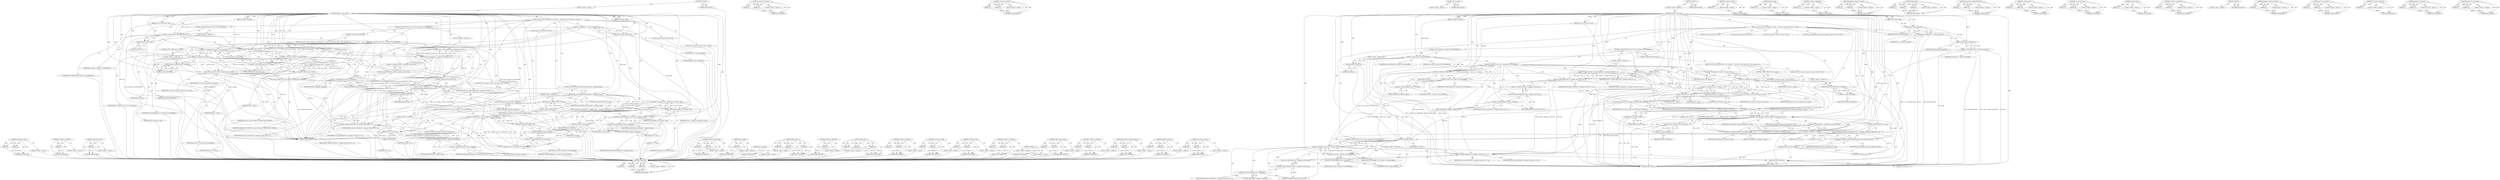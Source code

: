 digraph "&lt;operator&gt;.subtraction" {
vulnerable_223 [label=<(METHOD,hugetlb_get_quota)>];
vulnerable_224 [label=<(PARAM,p1)>];
vulnerable_225 [label=<(PARAM,p2)>];
vulnerable_226 [label=<(BLOCK,&lt;empty&gt;,&lt;empty&gt;)>];
vulnerable_227 [label=<(METHOD_RETURN,ANY)>];
vulnerable_177 [label=<(METHOD,&lt;operator&gt;.logicalNot)>];
vulnerable_178 [label=<(PARAM,p1)>];
vulnerable_179 [label=<(BLOCK,&lt;empty&gt;,&lt;empty&gt;)>];
vulnerable_180 [label=<(METHOD_RETURN,ANY)>];
vulnerable_199 [label=<(METHOD,&lt;operator&gt;.minus)>];
vulnerable_200 [label=<(PARAM,p1)>];
vulnerable_201 [label=<(BLOCK,&lt;empty&gt;,&lt;empty&gt;)>];
vulnerable_202 [label=<(METHOD_RETURN,ANY)>];
vulnerable_6 [label=<(METHOD,&lt;global&gt;)<SUB>1</SUB>>];
vulnerable_7 [label=<(BLOCK,&lt;empty&gt;,&lt;empty&gt;)<SUB>1</SUB>>];
vulnerable_8 [label=<(METHOD,hugetlb_reserve_pages)<SUB>1</SUB>>];
vulnerable_9 [label=<(PARAM,struct inode *inode)<SUB>1</SUB>>];
vulnerable_10 [label=<(PARAM,long from)<SUB>2</SUB>>];
vulnerable_11 [label=<(PARAM,long to)<SUB>2</SUB>>];
vulnerable_12 [label=<(PARAM,struct vm_area_struct *vma)<SUB>3</SUB>>];
vulnerable_13 [label=<(PARAM,vm_flags_t vm_flags)<SUB>4</SUB>>];
vulnerable_14 [label=<(BLOCK,{
 	long ret, chg;
 	struct hstate *h = hstate_...,{
 	long ret, chg;
 	struct hstate *h = hstate_...)<SUB>5</SUB>>];
vulnerable_15 [label="<(LOCAL,long ret: long)<SUB>6</SUB>>"];
vulnerable_16 [label="<(LOCAL,long chg: long)<SUB>6</SUB>>"];
vulnerable_17 [label="<(LOCAL,struct hstate* h: hstate*)<SUB>7</SUB>>"];
vulnerable_18 [label=<(&lt;operator&gt;.assignment,*h = hstate_inode(inode))<SUB>7</SUB>>];
vulnerable_19 [label=<(IDENTIFIER,h,*h = hstate_inode(inode))<SUB>7</SUB>>];
vulnerable_20 [label=<(hstate_inode,hstate_inode(inode))<SUB>7</SUB>>];
vulnerable_21 [label=<(IDENTIFIER,inode,hstate_inode(inode))<SUB>7</SUB>>];
vulnerable_22 [label=<(CONTROL_STRUCTURE,IF,if (vm_flags &amp; VM_NORESERVE))<SUB>14</SUB>>];
vulnerable_23 [label=<(&lt;operator&gt;.and,vm_flags &amp; VM_NORESERVE)<SUB>14</SUB>>];
vulnerable_24 [label=<(IDENTIFIER,vm_flags,vm_flags &amp; VM_NORESERVE)<SUB>14</SUB>>];
vulnerable_25 [label=<(IDENTIFIER,VM_NORESERVE,vm_flags &amp; VM_NORESERVE)<SUB>14</SUB>>];
vulnerable_26 [label=<(BLOCK,&lt;empty&gt;,&lt;empty&gt;)<SUB>15</SUB>>];
vulnerable_27 [label=<(RETURN,return 0;,return 0;)<SUB>15</SUB>>];
vulnerable_28 [label=<(LITERAL,0,return 0;)<SUB>15</SUB>>];
vulnerable_29 [label=<(CONTROL_STRUCTURE,IF,if (!vma || vma-&gt;vm_flags &amp; VM_MAYSHARE))<SUB>23</SUB>>];
vulnerable_30 [label=<(&lt;operator&gt;.logicalOr,!vma || vma-&gt;vm_flags &amp; VM_MAYSHARE)<SUB>23</SUB>>];
vulnerable_31 [label=<(&lt;operator&gt;.logicalNot,!vma)<SUB>23</SUB>>];
vulnerable_32 [label=<(IDENTIFIER,vma,!vma)<SUB>23</SUB>>];
vulnerable_33 [label=<(&lt;operator&gt;.and,vma-&gt;vm_flags &amp; VM_MAYSHARE)<SUB>23</SUB>>];
vulnerable_34 [label=<(&lt;operator&gt;.indirectFieldAccess,vma-&gt;vm_flags)<SUB>23</SUB>>];
vulnerable_35 [label=<(IDENTIFIER,vma,vma-&gt;vm_flags &amp; VM_MAYSHARE)<SUB>23</SUB>>];
vulnerable_36 [label=<(FIELD_IDENTIFIER,vm_flags,vm_flags)<SUB>23</SUB>>];
vulnerable_37 [label=<(IDENTIFIER,VM_MAYSHARE,vma-&gt;vm_flags &amp; VM_MAYSHARE)<SUB>23</SUB>>];
vulnerable_38 [label=<(BLOCK,&lt;empty&gt;,&lt;empty&gt;)<SUB>24</SUB>>];
vulnerable_39 [label=<(&lt;operator&gt;.assignment,chg = region_chg(&amp;inode-&gt;i_mapping-&gt;private_lis...)<SUB>24</SUB>>];
vulnerable_40 [label=<(IDENTIFIER,chg,chg = region_chg(&amp;inode-&gt;i_mapping-&gt;private_lis...)<SUB>24</SUB>>];
vulnerable_41 [label=<(region_chg,region_chg(&amp;inode-&gt;i_mapping-&gt;private_list, fro...)<SUB>24</SUB>>];
vulnerable_42 [label=<(&lt;operator&gt;.addressOf,&amp;inode-&gt;i_mapping-&gt;private_list)<SUB>24</SUB>>];
vulnerable_43 [label=<(&lt;operator&gt;.indirectFieldAccess,inode-&gt;i_mapping-&gt;private_list)<SUB>24</SUB>>];
vulnerable_44 [label=<(&lt;operator&gt;.indirectFieldAccess,inode-&gt;i_mapping)<SUB>24</SUB>>];
vulnerable_45 [label=<(IDENTIFIER,inode,region_chg(&amp;inode-&gt;i_mapping-&gt;private_list, fro...)<SUB>24</SUB>>];
vulnerable_46 [label=<(FIELD_IDENTIFIER,i_mapping,i_mapping)<SUB>24</SUB>>];
vulnerable_47 [label=<(FIELD_IDENTIFIER,private_list,private_list)<SUB>24</SUB>>];
vulnerable_48 [label=<(IDENTIFIER,from,region_chg(&amp;inode-&gt;i_mapping-&gt;private_list, fro...)<SUB>24</SUB>>];
vulnerable_49 [label=<(IDENTIFIER,to,region_chg(&amp;inode-&gt;i_mapping-&gt;private_list, fro...)<SUB>24</SUB>>];
vulnerable_50 [label=<(CONTROL_STRUCTURE,ELSE,else)<SUB>25</SUB>>];
vulnerable_51 [label=<(BLOCK,{
		struct resv_map *resv_map = resv_map_alloc(...,{
		struct resv_map *resv_map = resv_map_alloc(...)<SUB>25</SUB>>];
vulnerable_52 [label="<(LOCAL,struct resv_map* resv_map: resv_map*)<SUB>26</SUB>>"];
vulnerable_53 [label=<(&lt;operator&gt;.assignment,*resv_map = resv_map_alloc())<SUB>26</SUB>>];
vulnerable_54 [label=<(IDENTIFIER,resv_map,*resv_map = resv_map_alloc())<SUB>26</SUB>>];
vulnerable_55 [label=<(resv_map_alloc,resv_map_alloc())<SUB>26</SUB>>];
vulnerable_56 [label=<(CONTROL_STRUCTURE,IF,if (!resv_map))<SUB>27</SUB>>];
vulnerable_57 [label=<(&lt;operator&gt;.logicalNot,!resv_map)<SUB>27</SUB>>];
vulnerable_58 [label=<(IDENTIFIER,resv_map,!resv_map)<SUB>27</SUB>>];
vulnerable_59 [label=<(BLOCK,&lt;empty&gt;,&lt;empty&gt;)<SUB>28</SUB>>];
vulnerable_60 [label=<(RETURN,return -ENOMEM;,return -ENOMEM;)<SUB>28</SUB>>];
vulnerable_61 [label=<(&lt;operator&gt;.minus,-ENOMEM)<SUB>28</SUB>>];
vulnerable_62 [label=<(IDENTIFIER,ENOMEM,-ENOMEM)<SUB>28</SUB>>];
vulnerable_63 [label=<(&lt;operator&gt;.assignment,chg = to - from)<SUB>30</SUB>>];
vulnerable_64 [label=<(IDENTIFIER,chg,chg = to - from)<SUB>30</SUB>>];
vulnerable_65 [label=<(&lt;operator&gt;.subtraction,to - from)<SUB>30</SUB>>];
vulnerable_66 [label=<(IDENTIFIER,to,to - from)<SUB>30</SUB>>];
vulnerable_67 [label=<(IDENTIFIER,from,to - from)<SUB>30</SUB>>];
vulnerable_68 [label=<(set_vma_resv_map,set_vma_resv_map(vma, resv_map))<SUB>32</SUB>>];
vulnerable_69 [label=<(IDENTIFIER,vma,set_vma_resv_map(vma, resv_map))<SUB>32</SUB>>];
vulnerable_70 [label=<(IDENTIFIER,resv_map,set_vma_resv_map(vma, resv_map))<SUB>32</SUB>>];
vulnerable_71 [label=<(set_vma_resv_flags,set_vma_resv_flags(vma, HPAGE_RESV_OWNER))<SUB>33</SUB>>];
vulnerable_72 [label=<(IDENTIFIER,vma,set_vma_resv_flags(vma, HPAGE_RESV_OWNER))<SUB>33</SUB>>];
vulnerable_73 [label=<(IDENTIFIER,HPAGE_RESV_OWNER,set_vma_resv_flags(vma, HPAGE_RESV_OWNER))<SUB>33</SUB>>];
vulnerable_74 [label=<(CONTROL_STRUCTURE,IF,if (chg &lt; 0))<SUB>36</SUB>>];
vulnerable_75 [label=<(&lt;operator&gt;.lessThan,chg &lt; 0)<SUB>36</SUB>>];
vulnerable_76 [label=<(IDENTIFIER,chg,chg &lt; 0)<SUB>36</SUB>>];
vulnerable_77 [label=<(LITERAL,0,chg &lt; 0)<SUB>36</SUB>>];
vulnerable_78 [label=<(BLOCK,&lt;empty&gt;,&lt;empty&gt;)<SUB>37</SUB>>];
vulnerable_79 [label=<(RETURN,return chg;,return chg;)<SUB>37</SUB>>];
vulnerable_80 [label=<(IDENTIFIER,chg,return chg;)<SUB>37</SUB>>];
vulnerable_81 [label=<(CONTROL_STRUCTURE,IF,if (hugetlb_get_quota(inode-&gt;i_mapping, chg)))<SUB>40</SUB>>];
vulnerable_82 [label=<(hugetlb_get_quota,hugetlb_get_quota(inode-&gt;i_mapping, chg))<SUB>40</SUB>>];
vulnerable_83 [label=<(&lt;operator&gt;.indirectFieldAccess,inode-&gt;i_mapping)<SUB>40</SUB>>];
vulnerable_84 [label=<(IDENTIFIER,inode,hugetlb_get_quota(inode-&gt;i_mapping, chg))<SUB>40</SUB>>];
vulnerable_85 [label=<(FIELD_IDENTIFIER,i_mapping,i_mapping)<SUB>40</SUB>>];
vulnerable_86 [label=<(IDENTIFIER,chg,hugetlb_get_quota(inode-&gt;i_mapping, chg))<SUB>40</SUB>>];
vulnerable_87 [label=<(BLOCK,&lt;empty&gt;,&lt;empty&gt;)<SUB>41</SUB>>];
vulnerable_88 [label=<(RETURN,return -ENOSPC;,return -ENOSPC;)<SUB>41</SUB>>];
vulnerable_89 [label=<(&lt;operator&gt;.minus,-ENOSPC)<SUB>41</SUB>>];
vulnerable_90 [label=<(IDENTIFIER,ENOSPC,-ENOSPC)<SUB>41</SUB>>];
vulnerable_91 [label=<(&lt;operator&gt;.assignment,ret = hugetlb_acct_memory(h, chg))<SUB>47</SUB>>];
vulnerable_92 [label=<(IDENTIFIER,ret,ret = hugetlb_acct_memory(h, chg))<SUB>47</SUB>>];
vulnerable_93 [label=<(hugetlb_acct_memory,hugetlb_acct_memory(h, chg))<SUB>47</SUB>>];
vulnerable_94 [label=<(IDENTIFIER,h,hugetlb_acct_memory(h, chg))<SUB>47</SUB>>];
vulnerable_95 [label=<(IDENTIFIER,chg,hugetlb_acct_memory(h, chg))<SUB>47</SUB>>];
vulnerable_96 [label=<(CONTROL_STRUCTURE,IF,if (ret &lt; 0))<SUB>48</SUB>>];
vulnerable_97 [label=<(&lt;operator&gt;.lessThan,ret &lt; 0)<SUB>48</SUB>>];
vulnerable_98 [label=<(IDENTIFIER,ret,ret &lt; 0)<SUB>48</SUB>>];
vulnerable_99 [label=<(LITERAL,0,ret &lt; 0)<SUB>48</SUB>>];
vulnerable_100 [label=<(BLOCK,{
		hugetlb_put_quota(inode-&gt;i_mapping, chg);
 ...,{
		hugetlb_put_quota(inode-&gt;i_mapping, chg);
 ...)<SUB>48</SUB>>];
vulnerable_101 [label=<(hugetlb_put_quota,hugetlb_put_quota(inode-&gt;i_mapping, chg))<SUB>49</SUB>>];
vulnerable_102 [label=<(&lt;operator&gt;.indirectFieldAccess,inode-&gt;i_mapping)<SUB>49</SUB>>];
vulnerable_103 [label=<(IDENTIFIER,inode,hugetlb_put_quota(inode-&gt;i_mapping, chg))<SUB>49</SUB>>];
vulnerable_104 [label=<(FIELD_IDENTIFIER,i_mapping,i_mapping)<SUB>49</SUB>>];
vulnerable_105 [label=<(IDENTIFIER,chg,hugetlb_put_quota(inode-&gt;i_mapping, chg))<SUB>49</SUB>>];
vulnerable_106 [label=<(RETURN,return ret;,return ret;)<SUB>50</SUB>>];
vulnerable_107 [label=<(IDENTIFIER,ret,return ret;)<SUB>50</SUB>>];
vulnerable_108 [label=<(CONTROL_STRUCTURE,IF,if (!vma || vma-&gt;vm_flags &amp; VM_MAYSHARE))<SUB>64</SUB>>];
vulnerable_109 [label=<(&lt;operator&gt;.logicalOr,!vma || vma-&gt;vm_flags &amp; VM_MAYSHARE)<SUB>64</SUB>>];
vulnerable_110 [label=<(&lt;operator&gt;.logicalNot,!vma)<SUB>64</SUB>>];
vulnerable_111 [label=<(IDENTIFIER,vma,!vma)<SUB>64</SUB>>];
vulnerable_112 [label=<(&lt;operator&gt;.and,vma-&gt;vm_flags &amp; VM_MAYSHARE)<SUB>64</SUB>>];
vulnerable_113 [label=<(&lt;operator&gt;.indirectFieldAccess,vma-&gt;vm_flags)<SUB>64</SUB>>];
vulnerable_114 [label=<(IDENTIFIER,vma,vma-&gt;vm_flags &amp; VM_MAYSHARE)<SUB>64</SUB>>];
vulnerable_115 [label=<(FIELD_IDENTIFIER,vm_flags,vm_flags)<SUB>64</SUB>>];
vulnerable_116 [label=<(IDENTIFIER,VM_MAYSHARE,vma-&gt;vm_flags &amp; VM_MAYSHARE)<SUB>64</SUB>>];
vulnerable_117 [label=<(BLOCK,&lt;empty&gt;,&lt;empty&gt;)<SUB>65</SUB>>];
vulnerable_118 [label=<(region_add,region_add(&amp;inode-&gt;i_mapping-&gt;private_list, fro...)<SUB>65</SUB>>];
vulnerable_119 [label=<(&lt;operator&gt;.addressOf,&amp;inode-&gt;i_mapping-&gt;private_list)<SUB>65</SUB>>];
vulnerable_120 [label=<(&lt;operator&gt;.indirectFieldAccess,inode-&gt;i_mapping-&gt;private_list)<SUB>65</SUB>>];
vulnerable_121 [label=<(&lt;operator&gt;.indirectFieldAccess,inode-&gt;i_mapping)<SUB>65</SUB>>];
vulnerable_122 [label=<(IDENTIFIER,inode,region_add(&amp;inode-&gt;i_mapping-&gt;private_list, fro...)<SUB>65</SUB>>];
vulnerable_123 [label=<(FIELD_IDENTIFIER,i_mapping,i_mapping)<SUB>65</SUB>>];
vulnerable_124 [label=<(FIELD_IDENTIFIER,private_list,private_list)<SUB>65</SUB>>];
vulnerable_125 [label=<(IDENTIFIER,from,region_add(&amp;inode-&gt;i_mapping-&gt;private_list, fro...)<SUB>65</SUB>>];
vulnerable_126 [label=<(IDENTIFIER,to,region_add(&amp;inode-&gt;i_mapping-&gt;private_list, fro...)<SUB>65</SUB>>];
vulnerable_127 [label=<(RETURN,return 0;,return 0;)<SUB>66</SUB>>];
vulnerable_128 [label=<(LITERAL,0,return 0;)<SUB>66</SUB>>];
vulnerable_129 [label=<(METHOD_RETURN,int)<SUB>1</SUB>>];
vulnerable_131 [label=<(METHOD_RETURN,ANY)<SUB>1</SUB>>];
vulnerable_203 [label=<(METHOD,&lt;operator&gt;.subtraction)>];
vulnerable_204 [label=<(PARAM,p1)>];
vulnerable_205 [label=<(PARAM,p2)>];
vulnerable_206 [label=<(BLOCK,&lt;empty&gt;,&lt;empty&gt;)>];
vulnerable_207 [label=<(METHOD_RETURN,ANY)>];
vulnerable_163 [label=<(METHOD,hstate_inode)>];
vulnerable_164 [label=<(PARAM,p1)>];
vulnerable_165 [label=<(BLOCK,&lt;empty&gt;,&lt;empty&gt;)>];
vulnerable_166 [label=<(METHOD_RETURN,ANY)>];
vulnerable_196 [label=<(METHOD,resv_map_alloc)>];
vulnerable_197 [label=<(BLOCK,&lt;empty&gt;,&lt;empty&gt;)>];
vulnerable_198 [label=<(METHOD_RETURN,ANY)>];
vulnerable_238 [label=<(METHOD,region_add)>];
vulnerable_239 [label=<(PARAM,p1)>];
vulnerable_240 [label=<(PARAM,p2)>];
vulnerable_241 [label=<(PARAM,p3)>];
vulnerable_242 [label=<(BLOCK,&lt;empty&gt;,&lt;empty&gt;)>];
vulnerable_243 [label=<(METHOD_RETURN,ANY)>];
vulnerable_192 [label=<(METHOD,&lt;operator&gt;.addressOf)>];
vulnerable_193 [label=<(PARAM,p1)>];
vulnerable_194 [label=<(BLOCK,&lt;empty&gt;,&lt;empty&gt;)>];
vulnerable_195 [label=<(METHOD_RETURN,ANY)>];
vulnerable_186 [label=<(METHOD,region_chg)>];
vulnerable_187 [label=<(PARAM,p1)>];
vulnerable_188 [label=<(PARAM,p2)>];
vulnerable_189 [label=<(PARAM,p3)>];
vulnerable_190 [label=<(BLOCK,&lt;empty&gt;,&lt;empty&gt;)>];
vulnerable_191 [label=<(METHOD_RETURN,ANY)>];
vulnerable_172 [label=<(METHOD,&lt;operator&gt;.logicalOr)>];
vulnerable_173 [label=<(PARAM,p1)>];
vulnerable_174 [label=<(PARAM,p2)>];
vulnerable_175 [label=<(BLOCK,&lt;empty&gt;,&lt;empty&gt;)>];
vulnerable_176 [label=<(METHOD_RETURN,ANY)>];
vulnerable_213 [label=<(METHOD,set_vma_resv_flags)>];
vulnerable_214 [label=<(PARAM,p1)>];
vulnerable_215 [label=<(PARAM,p2)>];
vulnerable_216 [label=<(BLOCK,&lt;empty&gt;,&lt;empty&gt;)>];
vulnerable_217 [label=<(METHOD_RETURN,ANY)>];
vulnerable_167 [label=<(METHOD,&lt;operator&gt;.and)>];
vulnerable_168 [label=<(PARAM,p1)>];
vulnerable_169 [label=<(PARAM,p2)>];
vulnerable_170 [label=<(BLOCK,&lt;empty&gt;,&lt;empty&gt;)>];
vulnerable_171 [label=<(METHOD_RETURN,ANY)>];
vulnerable_158 [label=<(METHOD,&lt;operator&gt;.assignment)>];
vulnerable_159 [label=<(PARAM,p1)>];
vulnerable_160 [label=<(PARAM,p2)>];
vulnerable_161 [label=<(BLOCK,&lt;empty&gt;,&lt;empty&gt;)>];
vulnerable_162 [label=<(METHOD_RETURN,ANY)>];
vulnerable_152 [label=<(METHOD,&lt;global&gt;)<SUB>1</SUB>>];
vulnerable_153 [label=<(BLOCK,&lt;empty&gt;,&lt;empty&gt;)>];
vulnerable_154 [label=<(METHOD_RETURN,ANY)>];
vulnerable_228 [label=<(METHOD,hugetlb_acct_memory)>];
vulnerable_229 [label=<(PARAM,p1)>];
vulnerable_230 [label=<(PARAM,p2)>];
vulnerable_231 [label=<(BLOCK,&lt;empty&gt;,&lt;empty&gt;)>];
vulnerable_232 [label=<(METHOD_RETURN,ANY)>];
vulnerable_218 [label=<(METHOD,&lt;operator&gt;.lessThan)>];
vulnerable_219 [label=<(PARAM,p1)>];
vulnerable_220 [label=<(PARAM,p2)>];
vulnerable_221 [label=<(BLOCK,&lt;empty&gt;,&lt;empty&gt;)>];
vulnerable_222 [label=<(METHOD_RETURN,ANY)>];
vulnerable_181 [label=<(METHOD,&lt;operator&gt;.indirectFieldAccess)>];
vulnerable_182 [label=<(PARAM,p1)>];
vulnerable_183 [label=<(PARAM,p2)>];
vulnerable_184 [label=<(BLOCK,&lt;empty&gt;,&lt;empty&gt;)>];
vulnerable_185 [label=<(METHOD_RETURN,ANY)>];
vulnerable_233 [label=<(METHOD,hugetlb_put_quota)>];
vulnerable_234 [label=<(PARAM,p1)>];
vulnerable_235 [label=<(PARAM,p2)>];
vulnerable_236 [label=<(BLOCK,&lt;empty&gt;,&lt;empty&gt;)>];
vulnerable_237 [label=<(METHOD_RETURN,ANY)>];
vulnerable_208 [label=<(METHOD,set_vma_resv_map)>];
vulnerable_209 [label=<(PARAM,p1)>];
vulnerable_210 [label=<(PARAM,p2)>];
vulnerable_211 [label=<(BLOCK,&lt;empty&gt;,&lt;empty&gt;)>];
vulnerable_212 [label=<(METHOD_RETURN,ANY)>];
fixed_245 [label=<(METHOD,region_add)>];
fixed_246 [label=<(PARAM,p1)>];
fixed_247 [label=<(PARAM,p2)>];
fixed_248 [label=<(PARAM,p3)>];
fixed_249 [label=<(BLOCK,&lt;empty&gt;,&lt;empty&gt;)>];
fixed_250 [label=<(METHOD_RETURN,ANY)>];
fixed_225 [label=<(METHOD,&lt;operator&gt;.lessThan)>];
fixed_226 [label=<(PARAM,p1)>];
fixed_227 [label=<(PARAM,p2)>];
fixed_228 [label=<(BLOCK,&lt;empty&gt;,&lt;empty&gt;)>];
fixed_229 [label=<(METHOD_RETURN,ANY)>];
fixed_179 [label=<(METHOD,&lt;operator&gt;.logicalOr)>];
fixed_180 [label=<(PARAM,p1)>];
fixed_181 [label=<(PARAM,p2)>];
fixed_182 [label=<(BLOCK,&lt;empty&gt;,&lt;empty&gt;)>];
fixed_183 [label=<(METHOD_RETURN,ANY)>];
fixed_203 [label=<(METHOD,resv_map_alloc)>];
fixed_204 [label=<(BLOCK,&lt;empty&gt;,&lt;empty&gt;)>];
fixed_205 [label=<(METHOD_RETURN,ANY)>];
fixed_6 [label=<(METHOD,&lt;global&gt;)<SUB>1</SUB>>];
fixed_7 [label=<(BLOCK,&lt;empty&gt;,&lt;empty&gt;)<SUB>1</SUB>>];
fixed_8 [label=<(METHOD,hugetlb_reserve_pages)<SUB>1</SUB>>];
fixed_9 [label=<(PARAM,struct inode *inode)<SUB>1</SUB>>];
fixed_10 [label=<(PARAM,long from)<SUB>2</SUB>>];
fixed_11 [label=<(PARAM,long to)<SUB>2</SUB>>];
fixed_12 [label=<(PARAM,struct vm_area_struct *vma)<SUB>3</SUB>>];
fixed_13 [label=<(PARAM,vm_flags_t vm_flags)<SUB>4</SUB>>];
fixed_14 [label=<(BLOCK,{
 	long ret, chg;
 	struct hstate *h = hstate_...,{
 	long ret, chg;
 	struct hstate *h = hstate_...)<SUB>5</SUB>>];
fixed_15 [label="<(LOCAL,long ret: long)<SUB>6</SUB>>"];
fixed_16 [label="<(LOCAL,long chg: long)<SUB>6</SUB>>"];
fixed_17 [label="<(LOCAL,struct hstate* h: hstate*)<SUB>7</SUB>>"];
fixed_18 [label=<(&lt;operator&gt;.assignment,*h = hstate_inode(inode))<SUB>7</SUB>>];
fixed_19 [label=<(IDENTIFIER,h,*h = hstate_inode(inode))<SUB>7</SUB>>];
fixed_20 [label=<(hstate_inode,hstate_inode(inode))<SUB>7</SUB>>];
fixed_21 [label=<(IDENTIFIER,inode,hstate_inode(inode))<SUB>7</SUB>>];
fixed_22 [label="<(LOCAL,struct hugepage_subpool* spool: hugepage_subpool*)<SUB>8</SUB>>"];
fixed_23 [label=<(&lt;operator&gt;.assignment,*spool = subpool_inode(inode))<SUB>8</SUB>>];
fixed_24 [label=<(IDENTIFIER,spool,*spool = subpool_inode(inode))<SUB>8</SUB>>];
fixed_25 [label=<(subpool_inode,subpool_inode(inode))<SUB>8</SUB>>];
fixed_26 [label=<(IDENTIFIER,inode,subpool_inode(inode))<SUB>8</SUB>>];
fixed_27 [label=<(CONTROL_STRUCTURE,IF,if (vm_flags &amp; VM_NORESERVE))<SUB>15</SUB>>];
fixed_28 [label=<(&lt;operator&gt;.and,vm_flags &amp; VM_NORESERVE)<SUB>15</SUB>>];
fixed_29 [label=<(IDENTIFIER,vm_flags,vm_flags &amp; VM_NORESERVE)<SUB>15</SUB>>];
fixed_30 [label=<(IDENTIFIER,VM_NORESERVE,vm_flags &amp; VM_NORESERVE)<SUB>15</SUB>>];
fixed_31 [label=<(BLOCK,&lt;empty&gt;,&lt;empty&gt;)<SUB>16</SUB>>];
fixed_32 [label=<(RETURN,return 0;,return 0;)<SUB>16</SUB>>];
fixed_33 [label=<(LITERAL,0,return 0;)<SUB>16</SUB>>];
fixed_34 [label=<(CONTROL_STRUCTURE,IF,if (!vma || vma-&gt;vm_flags &amp; VM_MAYSHARE))<SUB>24</SUB>>];
fixed_35 [label=<(&lt;operator&gt;.logicalOr,!vma || vma-&gt;vm_flags &amp; VM_MAYSHARE)<SUB>24</SUB>>];
fixed_36 [label=<(&lt;operator&gt;.logicalNot,!vma)<SUB>24</SUB>>];
fixed_37 [label=<(IDENTIFIER,vma,!vma)<SUB>24</SUB>>];
fixed_38 [label=<(&lt;operator&gt;.and,vma-&gt;vm_flags &amp; VM_MAYSHARE)<SUB>24</SUB>>];
fixed_39 [label=<(&lt;operator&gt;.indirectFieldAccess,vma-&gt;vm_flags)<SUB>24</SUB>>];
fixed_40 [label=<(IDENTIFIER,vma,vma-&gt;vm_flags &amp; VM_MAYSHARE)<SUB>24</SUB>>];
fixed_41 [label=<(FIELD_IDENTIFIER,vm_flags,vm_flags)<SUB>24</SUB>>];
fixed_42 [label=<(IDENTIFIER,VM_MAYSHARE,vma-&gt;vm_flags &amp; VM_MAYSHARE)<SUB>24</SUB>>];
fixed_43 [label=<(BLOCK,&lt;empty&gt;,&lt;empty&gt;)<SUB>25</SUB>>];
fixed_44 [label=<(&lt;operator&gt;.assignment,chg = region_chg(&amp;inode-&gt;i_mapping-&gt;private_lis...)<SUB>25</SUB>>];
fixed_45 [label=<(IDENTIFIER,chg,chg = region_chg(&amp;inode-&gt;i_mapping-&gt;private_lis...)<SUB>25</SUB>>];
fixed_46 [label=<(region_chg,region_chg(&amp;inode-&gt;i_mapping-&gt;private_list, fro...)<SUB>25</SUB>>];
fixed_47 [label=<(&lt;operator&gt;.addressOf,&amp;inode-&gt;i_mapping-&gt;private_list)<SUB>25</SUB>>];
fixed_48 [label=<(&lt;operator&gt;.indirectFieldAccess,inode-&gt;i_mapping-&gt;private_list)<SUB>25</SUB>>];
fixed_49 [label=<(&lt;operator&gt;.indirectFieldAccess,inode-&gt;i_mapping)<SUB>25</SUB>>];
fixed_50 [label=<(IDENTIFIER,inode,region_chg(&amp;inode-&gt;i_mapping-&gt;private_list, fro...)<SUB>25</SUB>>];
fixed_51 [label=<(FIELD_IDENTIFIER,i_mapping,i_mapping)<SUB>25</SUB>>];
fixed_52 [label=<(FIELD_IDENTIFIER,private_list,private_list)<SUB>25</SUB>>];
fixed_53 [label=<(IDENTIFIER,from,region_chg(&amp;inode-&gt;i_mapping-&gt;private_list, fro...)<SUB>25</SUB>>];
fixed_54 [label=<(IDENTIFIER,to,region_chg(&amp;inode-&gt;i_mapping-&gt;private_list, fro...)<SUB>25</SUB>>];
fixed_55 [label=<(CONTROL_STRUCTURE,ELSE,else)<SUB>26</SUB>>];
fixed_56 [label=<(BLOCK,{
		struct resv_map *resv_map = resv_map_alloc(...,{
		struct resv_map *resv_map = resv_map_alloc(...)<SUB>26</SUB>>];
fixed_57 [label="<(LOCAL,struct resv_map* resv_map: resv_map*)<SUB>27</SUB>>"];
fixed_58 [label=<(&lt;operator&gt;.assignment,*resv_map = resv_map_alloc())<SUB>27</SUB>>];
fixed_59 [label=<(IDENTIFIER,resv_map,*resv_map = resv_map_alloc())<SUB>27</SUB>>];
fixed_60 [label=<(resv_map_alloc,resv_map_alloc())<SUB>27</SUB>>];
fixed_61 [label=<(CONTROL_STRUCTURE,IF,if (!resv_map))<SUB>28</SUB>>];
fixed_62 [label=<(&lt;operator&gt;.logicalNot,!resv_map)<SUB>28</SUB>>];
fixed_63 [label=<(IDENTIFIER,resv_map,!resv_map)<SUB>28</SUB>>];
fixed_64 [label=<(BLOCK,&lt;empty&gt;,&lt;empty&gt;)<SUB>29</SUB>>];
fixed_65 [label=<(RETURN,return -ENOMEM;,return -ENOMEM;)<SUB>29</SUB>>];
fixed_66 [label=<(&lt;operator&gt;.minus,-ENOMEM)<SUB>29</SUB>>];
fixed_67 [label=<(IDENTIFIER,ENOMEM,-ENOMEM)<SUB>29</SUB>>];
fixed_68 [label=<(&lt;operator&gt;.assignment,chg = to - from)<SUB>31</SUB>>];
fixed_69 [label=<(IDENTIFIER,chg,chg = to - from)<SUB>31</SUB>>];
fixed_70 [label=<(&lt;operator&gt;.subtraction,to - from)<SUB>31</SUB>>];
fixed_71 [label=<(IDENTIFIER,to,to - from)<SUB>31</SUB>>];
fixed_72 [label=<(IDENTIFIER,from,to - from)<SUB>31</SUB>>];
fixed_73 [label=<(set_vma_resv_map,set_vma_resv_map(vma, resv_map))<SUB>33</SUB>>];
fixed_74 [label=<(IDENTIFIER,vma,set_vma_resv_map(vma, resv_map))<SUB>33</SUB>>];
fixed_75 [label=<(IDENTIFIER,resv_map,set_vma_resv_map(vma, resv_map))<SUB>33</SUB>>];
fixed_76 [label=<(set_vma_resv_flags,set_vma_resv_flags(vma, HPAGE_RESV_OWNER))<SUB>34</SUB>>];
fixed_77 [label=<(IDENTIFIER,vma,set_vma_resv_flags(vma, HPAGE_RESV_OWNER))<SUB>34</SUB>>];
fixed_78 [label=<(IDENTIFIER,HPAGE_RESV_OWNER,set_vma_resv_flags(vma, HPAGE_RESV_OWNER))<SUB>34</SUB>>];
fixed_79 [label=<(CONTROL_STRUCTURE,IF,if (chg &lt; 0))<SUB>37</SUB>>];
fixed_80 [label=<(&lt;operator&gt;.lessThan,chg &lt; 0)<SUB>37</SUB>>];
fixed_81 [label=<(IDENTIFIER,chg,chg &lt; 0)<SUB>37</SUB>>];
fixed_82 [label=<(LITERAL,0,chg &lt; 0)<SUB>37</SUB>>];
fixed_83 [label=<(BLOCK,&lt;empty&gt;,&lt;empty&gt;)<SUB>38</SUB>>];
fixed_84 [label=<(RETURN,return chg;,return chg;)<SUB>38</SUB>>];
fixed_85 [label=<(IDENTIFIER,chg,return chg;)<SUB>38</SUB>>];
fixed_86 [label=<(CONTROL_STRUCTURE,IF,if (hugepage_subpool_get_pages(spool, chg)))<SUB>41</SUB>>];
fixed_87 [label=<(hugepage_subpool_get_pages,hugepage_subpool_get_pages(spool, chg))<SUB>41</SUB>>];
fixed_88 [label=<(IDENTIFIER,spool,hugepage_subpool_get_pages(spool, chg))<SUB>41</SUB>>];
fixed_89 [label=<(IDENTIFIER,chg,hugepage_subpool_get_pages(spool, chg))<SUB>41</SUB>>];
fixed_90 [label=<(BLOCK,&lt;empty&gt;,&lt;empty&gt;)<SUB>42</SUB>>];
fixed_91 [label=<(RETURN,return -ENOSPC;,return -ENOSPC;)<SUB>42</SUB>>];
fixed_92 [label=<(&lt;operator&gt;.minus,-ENOSPC)<SUB>42</SUB>>];
fixed_93 [label=<(IDENTIFIER,ENOSPC,-ENOSPC)<SUB>42</SUB>>];
fixed_94 [label=<(&lt;operator&gt;.assignment,ret = hugetlb_acct_memory(h, chg))<SUB>48</SUB>>];
fixed_95 [label=<(IDENTIFIER,ret,ret = hugetlb_acct_memory(h, chg))<SUB>48</SUB>>];
fixed_96 [label=<(hugetlb_acct_memory,hugetlb_acct_memory(h, chg))<SUB>48</SUB>>];
fixed_97 [label=<(IDENTIFIER,h,hugetlb_acct_memory(h, chg))<SUB>48</SUB>>];
fixed_98 [label=<(IDENTIFIER,chg,hugetlb_acct_memory(h, chg))<SUB>48</SUB>>];
fixed_99 [label=<(CONTROL_STRUCTURE,IF,if (ret &lt; 0))<SUB>49</SUB>>];
fixed_100 [label=<(&lt;operator&gt;.lessThan,ret &lt; 0)<SUB>49</SUB>>];
fixed_101 [label=<(IDENTIFIER,ret,ret &lt; 0)<SUB>49</SUB>>];
fixed_102 [label=<(LITERAL,0,ret &lt; 0)<SUB>49</SUB>>];
fixed_103 [label=<(BLOCK,{
		hugepage_subpool_put_pages(spool, chg);
 		...,{
		hugepage_subpool_put_pages(spool, chg);
 		...)<SUB>49</SUB>>];
fixed_104 [label=<(hugepage_subpool_put_pages,hugepage_subpool_put_pages(spool, chg))<SUB>50</SUB>>];
fixed_105 [label=<(IDENTIFIER,spool,hugepage_subpool_put_pages(spool, chg))<SUB>50</SUB>>];
fixed_106 [label=<(IDENTIFIER,chg,hugepage_subpool_put_pages(spool, chg))<SUB>50</SUB>>];
fixed_107 [label=<(RETURN,return ret;,return ret;)<SUB>51</SUB>>];
fixed_108 [label=<(IDENTIFIER,ret,return ret;)<SUB>51</SUB>>];
fixed_109 [label=<(CONTROL_STRUCTURE,IF,if (!vma || vma-&gt;vm_flags &amp; VM_MAYSHARE))<SUB>65</SUB>>];
fixed_110 [label=<(&lt;operator&gt;.logicalOr,!vma || vma-&gt;vm_flags &amp; VM_MAYSHARE)<SUB>65</SUB>>];
fixed_111 [label=<(&lt;operator&gt;.logicalNot,!vma)<SUB>65</SUB>>];
fixed_112 [label=<(IDENTIFIER,vma,!vma)<SUB>65</SUB>>];
fixed_113 [label=<(&lt;operator&gt;.and,vma-&gt;vm_flags &amp; VM_MAYSHARE)<SUB>65</SUB>>];
fixed_114 [label=<(&lt;operator&gt;.indirectFieldAccess,vma-&gt;vm_flags)<SUB>65</SUB>>];
fixed_115 [label=<(IDENTIFIER,vma,vma-&gt;vm_flags &amp; VM_MAYSHARE)<SUB>65</SUB>>];
fixed_116 [label=<(FIELD_IDENTIFIER,vm_flags,vm_flags)<SUB>65</SUB>>];
fixed_117 [label=<(IDENTIFIER,VM_MAYSHARE,vma-&gt;vm_flags &amp; VM_MAYSHARE)<SUB>65</SUB>>];
fixed_118 [label=<(BLOCK,&lt;empty&gt;,&lt;empty&gt;)<SUB>66</SUB>>];
fixed_119 [label=<(region_add,region_add(&amp;inode-&gt;i_mapping-&gt;private_list, fro...)<SUB>66</SUB>>];
fixed_120 [label=<(&lt;operator&gt;.addressOf,&amp;inode-&gt;i_mapping-&gt;private_list)<SUB>66</SUB>>];
fixed_121 [label=<(&lt;operator&gt;.indirectFieldAccess,inode-&gt;i_mapping-&gt;private_list)<SUB>66</SUB>>];
fixed_122 [label=<(&lt;operator&gt;.indirectFieldAccess,inode-&gt;i_mapping)<SUB>66</SUB>>];
fixed_123 [label=<(IDENTIFIER,inode,region_add(&amp;inode-&gt;i_mapping-&gt;private_list, fro...)<SUB>66</SUB>>];
fixed_124 [label=<(FIELD_IDENTIFIER,i_mapping,i_mapping)<SUB>66</SUB>>];
fixed_125 [label=<(FIELD_IDENTIFIER,private_list,private_list)<SUB>66</SUB>>];
fixed_126 [label=<(IDENTIFIER,from,region_add(&amp;inode-&gt;i_mapping-&gt;private_list, fro...)<SUB>66</SUB>>];
fixed_127 [label=<(IDENTIFIER,to,region_add(&amp;inode-&gt;i_mapping-&gt;private_list, fro...)<SUB>66</SUB>>];
fixed_128 [label=<(RETURN,return 0;,return 0;)<SUB>67</SUB>>];
fixed_129 [label=<(LITERAL,0,return 0;)<SUB>67</SUB>>];
fixed_130 [label=<(METHOD_RETURN,int)<SUB>1</SUB>>];
fixed_132 [label=<(METHOD_RETURN,ANY)<SUB>1</SUB>>];
fixed_206 [label=<(METHOD,&lt;operator&gt;.minus)>];
fixed_207 [label=<(PARAM,p1)>];
fixed_208 [label=<(BLOCK,&lt;empty&gt;,&lt;empty&gt;)>];
fixed_209 [label=<(METHOD_RETURN,ANY)>];
fixed_166 [label=<(METHOD,hstate_inode)>];
fixed_167 [label=<(PARAM,p1)>];
fixed_168 [label=<(BLOCK,&lt;empty&gt;,&lt;empty&gt;)>];
fixed_169 [label=<(METHOD_RETURN,ANY)>];
fixed_199 [label=<(METHOD,&lt;operator&gt;.addressOf)>];
fixed_200 [label=<(PARAM,p1)>];
fixed_201 [label=<(BLOCK,&lt;empty&gt;,&lt;empty&gt;)>];
fixed_202 [label=<(METHOD_RETURN,ANY)>];
fixed_240 [label=<(METHOD,hugepage_subpool_put_pages)>];
fixed_241 [label=<(PARAM,p1)>];
fixed_242 [label=<(PARAM,p2)>];
fixed_243 [label=<(BLOCK,&lt;empty&gt;,&lt;empty&gt;)>];
fixed_244 [label=<(METHOD_RETURN,ANY)>];
fixed_193 [label=<(METHOD,region_chg)>];
fixed_194 [label=<(PARAM,p1)>];
fixed_195 [label=<(PARAM,p2)>];
fixed_196 [label=<(PARAM,p3)>];
fixed_197 [label=<(BLOCK,&lt;empty&gt;,&lt;empty&gt;)>];
fixed_198 [label=<(METHOD_RETURN,ANY)>];
fixed_188 [label=<(METHOD,&lt;operator&gt;.indirectFieldAccess)>];
fixed_189 [label=<(PARAM,p1)>];
fixed_190 [label=<(PARAM,p2)>];
fixed_191 [label=<(BLOCK,&lt;empty&gt;,&lt;empty&gt;)>];
fixed_192 [label=<(METHOD_RETURN,ANY)>];
fixed_174 [label=<(METHOD,&lt;operator&gt;.and)>];
fixed_175 [label=<(PARAM,p1)>];
fixed_176 [label=<(PARAM,p2)>];
fixed_177 [label=<(BLOCK,&lt;empty&gt;,&lt;empty&gt;)>];
fixed_178 [label=<(METHOD_RETURN,ANY)>];
fixed_215 [label=<(METHOD,set_vma_resv_map)>];
fixed_216 [label=<(PARAM,p1)>];
fixed_217 [label=<(PARAM,p2)>];
fixed_218 [label=<(BLOCK,&lt;empty&gt;,&lt;empty&gt;)>];
fixed_219 [label=<(METHOD_RETURN,ANY)>];
fixed_170 [label=<(METHOD,subpool_inode)>];
fixed_171 [label=<(PARAM,p1)>];
fixed_172 [label=<(BLOCK,&lt;empty&gt;,&lt;empty&gt;)>];
fixed_173 [label=<(METHOD_RETURN,ANY)>];
fixed_161 [label=<(METHOD,&lt;operator&gt;.assignment)>];
fixed_162 [label=<(PARAM,p1)>];
fixed_163 [label=<(PARAM,p2)>];
fixed_164 [label=<(BLOCK,&lt;empty&gt;,&lt;empty&gt;)>];
fixed_165 [label=<(METHOD_RETURN,ANY)>];
fixed_155 [label=<(METHOD,&lt;global&gt;)<SUB>1</SUB>>];
fixed_156 [label=<(BLOCK,&lt;empty&gt;,&lt;empty&gt;)>];
fixed_157 [label=<(METHOD_RETURN,ANY)>];
fixed_230 [label=<(METHOD,hugepage_subpool_get_pages)>];
fixed_231 [label=<(PARAM,p1)>];
fixed_232 [label=<(PARAM,p2)>];
fixed_233 [label=<(BLOCK,&lt;empty&gt;,&lt;empty&gt;)>];
fixed_234 [label=<(METHOD_RETURN,ANY)>];
fixed_220 [label=<(METHOD,set_vma_resv_flags)>];
fixed_221 [label=<(PARAM,p1)>];
fixed_222 [label=<(PARAM,p2)>];
fixed_223 [label=<(BLOCK,&lt;empty&gt;,&lt;empty&gt;)>];
fixed_224 [label=<(METHOD_RETURN,ANY)>];
fixed_184 [label=<(METHOD,&lt;operator&gt;.logicalNot)>];
fixed_185 [label=<(PARAM,p1)>];
fixed_186 [label=<(BLOCK,&lt;empty&gt;,&lt;empty&gt;)>];
fixed_187 [label=<(METHOD_RETURN,ANY)>];
fixed_235 [label=<(METHOD,hugetlb_acct_memory)>];
fixed_236 [label=<(PARAM,p1)>];
fixed_237 [label=<(PARAM,p2)>];
fixed_238 [label=<(BLOCK,&lt;empty&gt;,&lt;empty&gt;)>];
fixed_239 [label=<(METHOD_RETURN,ANY)>];
fixed_210 [label=<(METHOD,&lt;operator&gt;.subtraction)>];
fixed_211 [label=<(PARAM,p1)>];
fixed_212 [label=<(PARAM,p2)>];
fixed_213 [label=<(BLOCK,&lt;empty&gt;,&lt;empty&gt;)>];
fixed_214 [label=<(METHOD_RETURN,ANY)>];
vulnerable_223 -> vulnerable_224  [key=0, label="AST: "];
vulnerable_223 -> vulnerable_224  [key=1, label="DDG: "];
vulnerable_223 -> vulnerable_226  [key=0, label="AST: "];
vulnerable_223 -> vulnerable_225  [key=0, label="AST: "];
vulnerable_223 -> vulnerable_225  [key=1, label="DDG: "];
vulnerable_223 -> vulnerable_227  [key=0, label="AST: "];
vulnerable_223 -> vulnerable_227  [key=1, label="CFG: "];
vulnerable_224 -> vulnerable_227  [key=0, label="DDG: p1"];
vulnerable_225 -> vulnerable_227  [key=0, label="DDG: p2"];
vulnerable_226 -> fixed_245  [key=0];
vulnerable_227 -> fixed_245  [key=0];
vulnerable_177 -> vulnerable_178  [key=0, label="AST: "];
vulnerable_177 -> vulnerable_178  [key=1, label="DDG: "];
vulnerable_177 -> vulnerable_179  [key=0, label="AST: "];
vulnerable_177 -> vulnerable_180  [key=0, label="AST: "];
vulnerable_177 -> vulnerable_180  [key=1, label="CFG: "];
vulnerable_178 -> vulnerable_180  [key=0, label="DDG: p1"];
vulnerable_179 -> fixed_245  [key=0];
vulnerable_180 -> fixed_245  [key=0];
vulnerable_199 -> vulnerable_200  [key=0, label="AST: "];
vulnerable_199 -> vulnerable_200  [key=1, label="DDG: "];
vulnerable_199 -> vulnerable_201  [key=0, label="AST: "];
vulnerable_199 -> vulnerable_202  [key=0, label="AST: "];
vulnerable_199 -> vulnerable_202  [key=1, label="CFG: "];
vulnerable_200 -> vulnerable_202  [key=0, label="DDG: p1"];
vulnerable_201 -> fixed_245  [key=0];
vulnerable_202 -> fixed_245  [key=0];
vulnerable_6 -> vulnerable_7  [key=0, label="AST: "];
vulnerable_6 -> vulnerable_131  [key=0, label="AST: "];
vulnerable_6 -> vulnerable_131  [key=1, label="CFG: "];
vulnerable_7 -> vulnerable_8  [key=0, label="AST: "];
vulnerable_8 -> vulnerable_9  [key=0, label="AST: "];
vulnerable_8 -> vulnerable_9  [key=1, label="DDG: "];
vulnerable_8 -> vulnerable_10  [key=0, label="AST: "];
vulnerable_8 -> vulnerable_10  [key=1, label="DDG: "];
vulnerable_8 -> vulnerable_11  [key=0, label="AST: "];
vulnerable_8 -> vulnerable_11  [key=1, label="DDG: "];
vulnerable_8 -> vulnerable_12  [key=0, label="AST: "];
vulnerable_8 -> vulnerable_12  [key=1, label="DDG: "];
vulnerable_8 -> vulnerable_13  [key=0, label="AST: "];
vulnerable_8 -> vulnerable_13  [key=1, label="DDG: "];
vulnerable_8 -> vulnerable_14  [key=0, label="AST: "];
vulnerable_8 -> vulnerable_129  [key=0, label="AST: "];
vulnerable_8 -> vulnerable_20  [key=0, label="CFG: "];
vulnerable_8 -> vulnerable_20  [key=1, label="DDG: "];
vulnerable_8 -> vulnerable_127  [key=0, label="DDG: "];
vulnerable_8 -> vulnerable_128  [key=0, label="DDG: "];
vulnerable_8 -> vulnerable_23  [key=0, label="DDG: "];
vulnerable_8 -> vulnerable_27  [key=0, label="DDG: "];
vulnerable_8 -> vulnerable_75  [key=0, label="DDG: "];
vulnerable_8 -> vulnerable_82  [key=0, label="DDG: "];
vulnerable_8 -> vulnerable_93  [key=0, label="DDG: "];
vulnerable_8 -> vulnerable_97  [key=0, label="DDG: "];
vulnerable_8 -> vulnerable_28  [key=0, label="DDG: "];
vulnerable_8 -> vulnerable_31  [key=0, label="DDG: "];
vulnerable_8 -> vulnerable_33  [key=0, label="DDG: "];
vulnerable_8 -> vulnerable_53  [key=0, label="DDG: "];
vulnerable_8 -> vulnerable_80  [key=0, label="DDG: "];
vulnerable_8 -> vulnerable_101  [key=0, label="DDG: "];
vulnerable_8 -> vulnerable_107  [key=0, label="DDG: "];
vulnerable_8 -> vulnerable_110  [key=0, label="DDG: "];
vulnerable_8 -> vulnerable_112  [key=0, label="DDG: "];
vulnerable_8 -> vulnerable_118  [key=0, label="DDG: "];
vulnerable_8 -> vulnerable_41  [key=0, label="DDG: "];
vulnerable_8 -> vulnerable_68  [key=0, label="DDG: "];
vulnerable_8 -> vulnerable_71  [key=0, label="DDG: "];
vulnerable_8 -> vulnerable_89  [key=0, label="DDG: "];
vulnerable_8 -> vulnerable_57  [key=0, label="DDG: "];
vulnerable_8 -> vulnerable_65  [key=0, label="DDG: "];
vulnerable_8 -> vulnerable_61  [key=0, label="DDG: "];
vulnerable_9 -> vulnerable_20  [key=0, label="DDG: inode"];
vulnerable_10 -> vulnerable_129  [key=0, label="DDG: from"];
vulnerable_10 -> vulnerable_41  [key=0, label="DDG: from"];
vulnerable_10 -> vulnerable_65  [key=0, label="DDG: from"];
vulnerable_11 -> vulnerable_129  [key=0, label="DDG: to"];
vulnerable_11 -> vulnerable_41  [key=0, label="DDG: to"];
vulnerable_11 -> vulnerable_65  [key=0, label="DDG: to"];
vulnerable_12 -> vulnerable_129  [key=0, label="DDG: vma"];
vulnerable_12 -> vulnerable_31  [key=0, label="DDG: vma"];
vulnerable_13 -> vulnerable_23  [key=0, label="DDG: vm_flags"];
vulnerable_14 -> vulnerable_15  [key=0, label="AST: "];
vulnerable_14 -> vulnerable_16  [key=0, label="AST: "];
vulnerable_14 -> vulnerable_17  [key=0, label="AST: "];
vulnerable_14 -> vulnerable_18  [key=0, label="AST: "];
vulnerable_14 -> vulnerable_22  [key=0, label="AST: "];
vulnerable_14 -> vulnerable_29  [key=0, label="AST: "];
vulnerable_14 -> vulnerable_74  [key=0, label="AST: "];
vulnerable_14 -> vulnerable_81  [key=0, label="AST: "];
vulnerable_14 -> vulnerable_91  [key=0, label="AST: "];
vulnerable_14 -> vulnerable_96  [key=0, label="AST: "];
vulnerable_14 -> vulnerable_108  [key=0, label="AST: "];
vulnerable_14 -> vulnerable_127  [key=0, label="AST: "];
vulnerable_15 -> fixed_245  [key=0];
vulnerable_16 -> fixed_245  [key=0];
vulnerable_17 -> fixed_245  [key=0];
vulnerable_18 -> vulnerable_19  [key=0, label="AST: "];
vulnerable_18 -> vulnerable_20  [key=0, label="AST: "];
vulnerable_18 -> vulnerable_23  [key=0, label="CFG: "];
vulnerable_18 -> vulnerable_129  [key=0, label="DDG: h"];
vulnerable_18 -> vulnerable_129  [key=1, label="DDG: hstate_inode(inode)"];
vulnerable_18 -> vulnerable_129  [key=2, label="DDG: *h = hstate_inode(inode)"];
vulnerable_18 -> vulnerable_93  [key=0, label="DDG: h"];
vulnerable_19 -> fixed_245  [key=0];
vulnerable_20 -> vulnerable_21  [key=0, label="AST: "];
vulnerable_20 -> vulnerable_18  [key=0, label="CFG: "];
vulnerable_20 -> vulnerable_18  [key=1, label="DDG: inode"];
vulnerable_20 -> vulnerable_129  [key=0, label="DDG: inode"];
vulnerable_20 -> vulnerable_82  [key=0, label="DDG: inode"];
vulnerable_20 -> vulnerable_101  [key=0, label="DDG: inode"];
vulnerable_21 -> fixed_245  [key=0];
vulnerable_22 -> vulnerable_23  [key=0, label="AST: "];
vulnerable_22 -> vulnerable_26  [key=0, label="AST: "];
vulnerable_23 -> vulnerable_24  [key=0, label="AST: "];
vulnerable_23 -> vulnerable_25  [key=0, label="AST: "];
vulnerable_23 -> vulnerable_27  [key=0, label="CFG: "];
vulnerable_23 -> vulnerable_27  [key=1, label="CDG: "];
vulnerable_23 -> vulnerable_31  [key=0, label="CFG: "];
vulnerable_23 -> vulnerable_31  [key=1, label="CDG: "];
vulnerable_23 -> vulnerable_129  [key=0, label="DDG: vm_flags"];
vulnerable_23 -> vulnerable_129  [key=1, label="DDG: vm_flags &amp; VM_NORESERVE"];
vulnerable_23 -> vulnerable_129  [key=2, label="DDG: VM_NORESERVE"];
vulnerable_23 -> vulnerable_30  [key=0, label="CDG: "];
vulnerable_24 -> fixed_245  [key=0];
vulnerable_25 -> fixed_245  [key=0];
vulnerable_26 -> vulnerable_27  [key=0, label="AST: "];
vulnerable_27 -> vulnerable_28  [key=0, label="AST: "];
vulnerable_27 -> vulnerable_129  [key=0, label="CFG: "];
vulnerable_27 -> vulnerable_129  [key=1, label="DDG: &lt;RET&gt;"];
vulnerable_28 -> vulnerable_27  [key=0, label="DDG: 0"];
vulnerable_29 -> vulnerable_30  [key=0, label="AST: "];
vulnerable_29 -> vulnerable_38  [key=0, label="AST: "];
vulnerable_29 -> vulnerable_50  [key=0, label="AST: "];
vulnerable_30 -> vulnerable_31  [key=0, label="AST: "];
vulnerable_30 -> vulnerable_33  [key=0, label="AST: "];
vulnerable_30 -> vulnerable_46  [key=0, label="CFG: "];
vulnerable_30 -> vulnerable_46  [key=1, label="CDG: "];
vulnerable_30 -> vulnerable_55  [key=0, label="CFG: "];
vulnerable_30 -> vulnerable_55  [key=1, label="CDG: "];
vulnerable_30 -> vulnerable_109  [key=0, label="DDG: vma-&gt;vm_flags &amp; VM_MAYSHARE"];
vulnerable_30 -> vulnerable_47  [key=0, label="CDG: "];
vulnerable_30 -> vulnerable_42  [key=0, label="CDG: "];
vulnerable_30 -> vulnerable_57  [key=0, label="CDG: "];
vulnerable_30 -> vulnerable_75  [key=0, label="CDG: "];
vulnerable_30 -> vulnerable_44  [key=0, label="CDG: "];
vulnerable_30 -> vulnerable_43  [key=0, label="CDG: "];
vulnerable_30 -> vulnerable_53  [key=0, label="CDG: "];
vulnerable_30 -> vulnerable_41  [key=0, label="CDG: "];
vulnerable_30 -> vulnerable_39  [key=0, label="CDG: "];
vulnerable_31 -> vulnerable_32  [key=0, label="AST: "];
vulnerable_31 -> vulnerable_30  [key=0, label="CFG: "];
vulnerable_31 -> vulnerable_30  [key=1, label="DDG: vma"];
vulnerable_31 -> vulnerable_36  [key=0, label="CFG: "];
vulnerable_31 -> vulnerable_36  [key=1, label="CDG: "];
vulnerable_31 -> vulnerable_33  [key=0, label="DDG: vma"];
vulnerable_31 -> vulnerable_33  [key=1, label="CDG: "];
vulnerable_31 -> vulnerable_110  [key=0, label="DDG: vma"];
vulnerable_31 -> vulnerable_68  [key=0, label="DDG: vma"];
vulnerable_31 -> vulnerable_34  [key=0, label="CDG: "];
vulnerable_32 -> fixed_245  [key=0];
vulnerable_33 -> vulnerable_34  [key=0, label="AST: "];
vulnerable_33 -> vulnerable_37  [key=0, label="AST: "];
vulnerable_33 -> vulnerable_30  [key=0, label="CFG: "];
vulnerable_33 -> vulnerable_30  [key=1, label="DDG: vma-&gt;vm_flags"];
vulnerable_33 -> vulnerable_30  [key=2, label="DDG: VM_MAYSHARE"];
vulnerable_33 -> vulnerable_110  [key=0, label="DDG: vma-&gt;vm_flags"];
vulnerable_33 -> vulnerable_112  [key=0, label="DDG: vma-&gt;vm_flags"];
vulnerable_33 -> vulnerable_112  [key=1, label="DDG: VM_MAYSHARE"];
vulnerable_33 -> vulnerable_68  [key=0, label="DDG: vma-&gt;vm_flags"];
vulnerable_33 -> vulnerable_71  [key=0, label="DDG: vma-&gt;vm_flags"];
vulnerable_34 -> vulnerable_35  [key=0, label="AST: "];
vulnerable_34 -> vulnerable_36  [key=0, label="AST: "];
vulnerable_34 -> vulnerable_33  [key=0, label="CFG: "];
vulnerable_35 -> fixed_245  [key=0];
vulnerable_36 -> vulnerable_34  [key=0, label="CFG: "];
vulnerable_37 -> fixed_245  [key=0];
vulnerable_38 -> vulnerable_39  [key=0, label="AST: "];
vulnerable_39 -> vulnerable_40  [key=0, label="AST: "];
vulnerable_39 -> vulnerable_41  [key=0, label="AST: "];
vulnerable_39 -> vulnerable_75  [key=0, label="CFG: "];
vulnerable_39 -> vulnerable_75  [key=1, label="DDG: chg"];
vulnerable_40 -> fixed_245  [key=0];
vulnerable_41 -> vulnerable_42  [key=0, label="AST: "];
vulnerable_41 -> vulnerable_48  [key=0, label="AST: "];
vulnerable_41 -> vulnerable_49  [key=0, label="AST: "];
vulnerable_41 -> vulnerable_39  [key=0, label="CFG: "];
vulnerable_41 -> vulnerable_39  [key=1, label="DDG: &amp;inode-&gt;i_mapping-&gt;private_list"];
vulnerable_41 -> vulnerable_39  [key=2, label="DDG: from"];
vulnerable_41 -> vulnerable_39  [key=3, label="DDG: to"];
vulnerable_41 -> vulnerable_118  [key=0, label="DDG: &amp;inode-&gt;i_mapping-&gt;private_list"];
vulnerable_41 -> vulnerable_118  [key=1, label="DDG: from"];
vulnerable_41 -> vulnerable_118  [key=2, label="DDG: to"];
vulnerable_42 -> vulnerable_43  [key=0, label="AST: "];
vulnerable_42 -> vulnerable_41  [key=0, label="CFG: "];
vulnerable_43 -> vulnerable_44  [key=0, label="AST: "];
vulnerable_43 -> vulnerable_47  [key=0, label="AST: "];
vulnerable_43 -> vulnerable_42  [key=0, label="CFG: "];
vulnerable_44 -> vulnerable_45  [key=0, label="AST: "];
vulnerable_44 -> vulnerable_46  [key=0, label="AST: "];
vulnerable_44 -> vulnerable_47  [key=0, label="CFG: "];
vulnerable_45 -> fixed_245  [key=0];
vulnerable_46 -> vulnerable_44  [key=0, label="CFG: "];
vulnerable_47 -> vulnerable_43  [key=0, label="CFG: "];
vulnerable_48 -> fixed_245  [key=0];
vulnerable_49 -> fixed_245  [key=0];
vulnerable_50 -> vulnerable_51  [key=0, label="AST: "];
vulnerable_51 -> vulnerable_52  [key=0, label="AST: "];
vulnerable_51 -> vulnerable_53  [key=0, label="AST: "];
vulnerable_51 -> vulnerable_56  [key=0, label="AST: "];
vulnerable_51 -> vulnerable_63  [key=0, label="AST: "];
vulnerable_51 -> vulnerable_68  [key=0, label="AST: "];
vulnerable_51 -> vulnerable_71  [key=0, label="AST: "];
vulnerable_52 -> fixed_245  [key=0];
vulnerable_53 -> vulnerable_54  [key=0, label="AST: "];
vulnerable_53 -> vulnerable_55  [key=0, label="AST: "];
vulnerable_53 -> vulnerable_57  [key=0, label="CFG: "];
vulnerable_53 -> vulnerable_57  [key=1, label="DDG: resv_map"];
vulnerable_54 -> fixed_245  [key=0];
vulnerable_55 -> vulnerable_53  [key=0, label="CFG: "];
vulnerable_56 -> vulnerable_57  [key=0, label="AST: "];
vulnerable_56 -> vulnerable_59  [key=0, label="AST: "];
vulnerable_57 -> vulnerable_58  [key=0, label="AST: "];
vulnerable_57 -> vulnerable_61  [key=0, label="CFG: "];
vulnerable_57 -> vulnerable_61  [key=1, label="CDG: "];
vulnerable_57 -> vulnerable_65  [key=0, label="CFG: "];
vulnerable_57 -> vulnerable_65  [key=1, label="CDG: "];
vulnerable_57 -> vulnerable_68  [key=0, label="DDG: resv_map"];
vulnerable_57 -> vulnerable_68  [key=1, label="CDG: "];
vulnerable_57 -> vulnerable_60  [key=0, label="CDG: "];
vulnerable_57 -> vulnerable_75  [key=0, label="CDG: "];
vulnerable_57 -> vulnerable_71  [key=0, label="CDG: "];
vulnerable_57 -> vulnerable_63  [key=0, label="CDG: "];
vulnerable_58 -> fixed_245  [key=0];
vulnerable_59 -> vulnerable_60  [key=0, label="AST: "];
vulnerable_60 -> vulnerable_61  [key=0, label="AST: "];
vulnerable_60 -> vulnerable_129  [key=0, label="CFG: "];
vulnerable_60 -> vulnerable_129  [key=1, label="DDG: &lt;RET&gt;"];
vulnerable_61 -> vulnerable_62  [key=0, label="AST: "];
vulnerable_61 -> vulnerable_60  [key=0, label="CFG: "];
vulnerable_61 -> vulnerable_60  [key=1, label="DDG: -ENOMEM"];
vulnerable_62 -> fixed_245  [key=0];
vulnerable_63 -> vulnerable_64  [key=0, label="AST: "];
vulnerable_63 -> vulnerable_65  [key=0, label="AST: "];
vulnerable_63 -> vulnerable_68  [key=0, label="CFG: "];
vulnerable_63 -> vulnerable_75  [key=0, label="DDG: chg"];
vulnerable_64 -> fixed_245  [key=0];
vulnerable_65 -> vulnerable_66  [key=0, label="AST: "];
vulnerable_65 -> vulnerable_67  [key=0, label="AST: "];
vulnerable_65 -> vulnerable_63  [key=0, label="CFG: "];
vulnerable_65 -> vulnerable_63  [key=1, label="DDG: to"];
vulnerable_65 -> vulnerable_63  [key=2, label="DDG: from"];
vulnerable_65 -> vulnerable_118  [key=0, label="DDG: from"];
vulnerable_65 -> vulnerable_118  [key=1, label="DDG: to"];
vulnerable_66 -> fixed_245  [key=0];
vulnerable_67 -> fixed_245  [key=0];
vulnerable_68 -> vulnerable_69  [key=0, label="AST: "];
vulnerable_68 -> vulnerable_70  [key=0, label="AST: "];
vulnerable_68 -> vulnerable_71  [key=0, label="CFG: "];
vulnerable_68 -> vulnerable_71  [key=1, label="DDG: vma"];
vulnerable_69 -> fixed_245  [key=0];
vulnerable_70 -> fixed_245  [key=0];
vulnerable_71 -> vulnerable_72  [key=0, label="AST: "];
vulnerable_71 -> vulnerable_73  [key=0, label="AST: "];
vulnerable_71 -> vulnerable_75  [key=0, label="CFG: "];
vulnerable_71 -> vulnerable_129  [key=0, label="DDG: HPAGE_RESV_OWNER"];
vulnerable_71 -> vulnerable_110  [key=0, label="DDG: vma"];
vulnerable_72 -> fixed_245  [key=0];
vulnerable_73 -> fixed_245  [key=0];
vulnerable_74 -> vulnerable_75  [key=0, label="AST: "];
vulnerable_74 -> vulnerable_78  [key=0, label="AST: "];
vulnerable_75 -> vulnerable_76  [key=0, label="AST: "];
vulnerable_75 -> vulnerable_77  [key=0, label="AST: "];
vulnerable_75 -> vulnerable_79  [key=0, label="CFG: "];
vulnerable_75 -> vulnerable_79  [key=1, label="CDG: "];
vulnerable_75 -> vulnerable_85  [key=0, label="CFG: "];
vulnerable_75 -> vulnerable_85  [key=1, label="CDG: "];
vulnerable_75 -> vulnerable_82  [key=0, label="DDG: chg"];
vulnerable_75 -> vulnerable_82  [key=1, label="CDG: "];
vulnerable_75 -> vulnerable_80  [key=0, label="DDG: chg"];
vulnerable_75 -> vulnerable_83  [key=0, label="CDG: "];
vulnerable_76 -> fixed_245  [key=0];
vulnerable_77 -> fixed_245  [key=0];
vulnerable_78 -> vulnerable_79  [key=0, label="AST: "];
vulnerable_79 -> vulnerable_80  [key=0, label="AST: "];
vulnerable_79 -> vulnerable_129  [key=0, label="CFG: "];
vulnerable_79 -> vulnerable_129  [key=1, label="DDG: &lt;RET&gt;"];
vulnerable_80 -> vulnerable_79  [key=0, label="DDG: chg"];
vulnerable_81 -> vulnerable_82  [key=0, label="AST: "];
vulnerable_81 -> vulnerable_87  [key=0, label="AST: "];
vulnerable_82 -> vulnerable_83  [key=0, label="AST: "];
vulnerable_82 -> vulnerable_86  [key=0, label="AST: "];
vulnerable_82 -> vulnerable_89  [key=0, label="CFG: "];
vulnerable_82 -> vulnerable_89  [key=1, label="CDG: "];
vulnerable_82 -> vulnerable_93  [key=0, label="CFG: "];
vulnerable_82 -> vulnerable_93  [key=1, label="DDG: chg"];
vulnerable_82 -> vulnerable_93  [key=2, label="CDG: "];
vulnerable_82 -> vulnerable_101  [key=0, label="DDG: inode-&gt;i_mapping"];
vulnerable_82 -> vulnerable_97  [key=0, label="CDG: "];
vulnerable_82 -> vulnerable_91  [key=0, label="CDG: "];
vulnerable_82 -> vulnerable_88  [key=0, label="CDG: "];
vulnerable_83 -> vulnerable_84  [key=0, label="AST: "];
vulnerable_83 -> vulnerable_85  [key=0, label="AST: "];
vulnerable_83 -> vulnerable_82  [key=0, label="CFG: "];
vulnerable_84 -> fixed_245  [key=0];
vulnerable_85 -> vulnerable_83  [key=0, label="CFG: "];
vulnerable_86 -> fixed_245  [key=0];
vulnerable_87 -> vulnerable_88  [key=0, label="AST: "];
vulnerable_88 -> vulnerable_89  [key=0, label="AST: "];
vulnerable_88 -> vulnerable_129  [key=0, label="CFG: "];
vulnerable_88 -> vulnerable_129  [key=1, label="DDG: &lt;RET&gt;"];
vulnerable_89 -> vulnerable_90  [key=0, label="AST: "];
vulnerable_89 -> vulnerable_88  [key=0, label="CFG: "];
vulnerable_89 -> vulnerable_88  [key=1, label="DDG: -ENOSPC"];
vulnerable_90 -> fixed_245  [key=0];
vulnerable_91 -> vulnerable_92  [key=0, label="AST: "];
vulnerable_91 -> vulnerable_93  [key=0, label="AST: "];
vulnerable_91 -> vulnerable_97  [key=0, label="CFG: "];
vulnerable_91 -> vulnerable_97  [key=1, label="DDG: ret"];
vulnerable_92 -> fixed_245  [key=0];
vulnerable_93 -> vulnerable_94  [key=0, label="AST: "];
vulnerable_93 -> vulnerable_95  [key=0, label="AST: "];
vulnerable_93 -> vulnerable_91  [key=0, label="CFG: "];
vulnerable_93 -> vulnerable_91  [key=1, label="DDG: h"];
vulnerable_93 -> vulnerable_91  [key=2, label="DDG: chg"];
vulnerable_93 -> vulnerable_101  [key=0, label="DDG: chg"];
vulnerable_94 -> fixed_245  [key=0];
vulnerable_95 -> fixed_245  [key=0];
vulnerable_96 -> vulnerable_97  [key=0, label="AST: "];
vulnerable_96 -> vulnerable_100  [key=0, label="AST: "];
vulnerable_97 -> vulnerable_98  [key=0, label="AST: "];
vulnerable_97 -> vulnerable_99  [key=0, label="AST: "];
vulnerable_97 -> vulnerable_104  [key=0, label="CFG: "];
vulnerable_97 -> vulnerable_104  [key=1, label="CDG: "];
vulnerable_97 -> vulnerable_110  [key=0, label="CFG: "];
vulnerable_97 -> vulnerable_110  [key=1, label="CDG: "];
vulnerable_97 -> vulnerable_107  [key=0, label="DDG: ret"];
vulnerable_97 -> vulnerable_102  [key=0, label="CDG: "];
vulnerable_97 -> vulnerable_106  [key=0, label="CDG: "];
vulnerable_97 -> vulnerable_101  [key=0, label="CDG: "];
vulnerable_97 -> vulnerable_127  [key=0, label="CDG: "];
vulnerable_97 -> vulnerable_109  [key=0, label="CDG: "];
vulnerable_98 -> fixed_245  [key=0];
vulnerable_99 -> fixed_245  [key=0];
vulnerable_100 -> vulnerable_101  [key=0, label="AST: "];
vulnerable_100 -> vulnerable_106  [key=0, label="AST: "];
vulnerable_101 -> vulnerable_102  [key=0, label="AST: "];
vulnerable_101 -> vulnerable_105  [key=0, label="AST: "];
vulnerable_101 -> vulnerable_106  [key=0, label="CFG: "];
vulnerable_102 -> vulnerable_103  [key=0, label="AST: "];
vulnerable_102 -> vulnerable_104  [key=0, label="AST: "];
vulnerable_102 -> vulnerable_101  [key=0, label="CFG: "];
vulnerable_103 -> fixed_245  [key=0];
vulnerable_104 -> vulnerable_102  [key=0, label="CFG: "];
vulnerable_105 -> fixed_245  [key=0];
vulnerable_106 -> vulnerable_107  [key=0, label="AST: "];
vulnerable_106 -> vulnerable_129  [key=0, label="CFG: "];
vulnerable_106 -> vulnerable_129  [key=1, label="DDG: &lt;RET&gt;"];
vulnerable_107 -> vulnerable_106  [key=0, label="DDG: ret"];
vulnerable_108 -> vulnerable_109  [key=0, label="AST: "];
vulnerable_108 -> vulnerable_117  [key=0, label="AST: "];
vulnerable_109 -> vulnerable_110  [key=0, label="AST: "];
vulnerable_109 -> vulnerable_112  [key=0, label="AST: "];
vulnerable_109 -> vulnerable_123  [key=0, label="CFG: "];
vulnerable_109 -> vulnerable_123  [key=1, label="CDG: "];
vulnerable_109 -> vulnerable_127  [key=0, label="CFG: "];
vulnerable_109 -> vulnerable_120  [key=0, label="CDG: "];
vulnerable_109 -> vulnerable_119  [key=0, label="CDG: "];
vulnerable_109 -> vulnerable_121  [key=0, label="CDG: "];
vulnerable_109 -> vulnerable_118  [key=0, label="CDG: "];
vulnerable_109 -> vulnerable_124  [key=0, label="CDG: "];
vulnerable_110 -> vulnerable_111  [key=0, label="AST: "];
vulnerable_110 -> vulnerable_109  [key=0, label="CFG: "];
vulnerable_110 -> vulnerable_109  [key=1, label="DDG: vma"];
vulnerable_110 -> vulnerable_115  [key=0, label="CFG: "];
vulnerable_110 -> vulnerable_115  [key=1, label="CDG: "];
vulnerable_110 -> vulnerable_112  [key=0, label="DDG: vma"];
vulnerable_110 -> vulnerable_112  [key=1, label="CDG: "];
vulnerable_110 -> vulnerable_113  [key=0, label="CDG: "];
vulnerable_111 -> fixed_245  [key=0];
vulnerable_112 -> vulnerable_113  [key=0, label="AST: "];
vulnerable_112 -> vulnerable_116  [key=0, label="AST: "];
vulnerable_112 -> vulnerable_109  [key=0, label="CFG: "];
vulnerable_112 -> vulnerable_109  [key=1, label="DDG: vma-&gt;vm_flags"];
vulnerable_112 -> vulnerable_109  [key=2, label="DDG: VM_MAYSHARE"];
vulnerable_113 -> vulnerable_114  [key=0, label="AST: "];
vulnerable_113 -> vulnerable_115  [key=0, label="AST: "];
vulnerable_113 -> vulnerable_112  [key=0, label="CFG: "];
vulnerable_114 -> fixed_245  [key=0];
vulnerable_115 -> vulnerable_113  [key=0, label="CFG: "];
vulnerable_116 -> fixed_245  [key=0];
vulnerable_117 -> vulnerable_118  [key=0, label="AST: "];
vulnerable_118 -> vulnerable_119  [key=0, label="AST: "];
vulnerable_118 -> vulnerable_125  [key=0, label="AST: "];
vulnerable_118 -> vulnerable_126  [key=0, label="AST: "];
vulnerable_118 -> vulnerable_127  [key=0, label="CFG: "];
vulnerable_119 -> vulnerable_120  [key=0, label="AST: "];
vulnerable_119 -> vulnerable_118  [key=0, label="CFG: "];
vulnerable_120 -> vulnerable_121  [key=0, label="AST: "];
vulnerable_120 -> vulnerable_124  [key=0, label="AST: "];
vulnerable_120 -> vulnerable_119  [key=0, label="CFG: "];
vulnerable_121 -> vulnerable_122  [key=0, label="AST: "];
vulnerable_121 -> vulnerable_123  [key=0, label="AST: "];
vulnerable_121 -> vulnerable_124  [key=0, label="CFG: "];
vulnerable_122 -> fixed_245  [key=0];
vulnerable_123 -> vulnerable_121  [key=0, label="CFG: "];
vulnerable_124 -> vulnerable_120  [key=0, label="CFG: "];
vulnerable_125 -> fixed_245  [key=0];
vulnerable_126 -> fixed_245  [key=0];
vulnerable_127 -> vulnerable_128  [key=0, label="AST: "];
vulnerable_127 -> vulnerable_129  [key=0, label="CFG: "];
vulnerable_127 -> vulnerable_129  [key=1, label="DDG: &lt;RET&gt;"];
vulnerable_128 -> vulnerable_127  [key=0, label="DDG: 0"];
vulnerable_129 -> fixed_245  [key=0];
vulnerable_131 -> fixed_245  [key=0];
vulnerable_203 -> vulnerable_204  [key=0, label="AST: "];
vulnerable_203 -> vulnerable_204  [key=1, label="DDG: "];
vulnerable_203 -> vulnerable_206  [key=0, label="AST: "];
vulnerable_203 -> vulnerable_205  [key=0, label="AST: "];
vulnerable_203 -> vulnerable_205  [key=1, label="DDG: "];
vulnerable_203 -> vulnerable_207  [key=0, label="AST: "];
vulnerable_203 -> vulnerable_207  [key=1, label="CFG: "];
vulnerable_204 -> vulnerable_207  [key=0, label="DDG: p1"];
vulnerable_205 -> vulnerable_207  [key=0, label="DDG: p2"];
vulnerable_206 -> fixed_245  [key=0];
vulnerable_207 -> fixed_245  [key=0];
vulnerable_163 -> vulnerable_164  [key=0, label="AST: "];
vulnerable_163 -> vulnerable_164  [key=1, label="DDG: "];
vulnerable_163 -> vulnerable_165  [key=0, label="AST: "];
vulnerable_163 -> vulnerable_166  [key=0, label="AST: "];
vulnerable_163 -> vulnerable_166  [key=1, label="CFG: "];
vulnerable_164 -> vulnerable_166  [key=0, label="DDG: p1"];
vulnerable_165 -> fixed_245  [key=0];
vulnerable_166 -> fixed_245  [key=0];
vulnerable_196 -> vulnerable_197  [key=0, label="AST: "];
vulnerable_196 -> vulnerable_198  [key=0, label="AST: "];
vulnerable_196 -> vulnerable_198  [key=1, label="CFG: "];
vulnerable_197 -> fixed_245  [key=0];
vulnerable_198 -> fixed_245  [key=0];
vulnerable_238 -> vulnerable_239  [key=0, label="AST: "];
vulnerable_238 -> vulnerable_239  [key=1, label="DDG: "];
vulnerable_238 -> vulnerable_242  [key=0, label="AST: "];
vulnerable_238 -> vulnerable_240  [key=0, label="AST: "];
vulnerable_238 -> vulnerable_240  [key=1, label="DDG: "];
vulnerable_238 -> vulnerable_243  [key=0, label="AST: "];
vulnerable_238 -> vulnerable_243  [key=1, label="CFG: "];
vulnerable_238 -> vulnerable_241  [key=0, label="AST: "];
vulnerable_238 -> vulnerable_241  [key=1, label="DDG: "];
vulnerable_239 -> vulnerable_243  [key=0, label="DDG: p1"];
vulnerable_240 -> vulnerable_243  [key=0, label="DDG: p2"];
vulnerable_241 -> vulnerable_243  [key=0, label="DDG: p3"];
vulnerable_242 -> fixed_245  [key=0];
vulnerable_243 -> fixed_245  [key=0];
vulnerable_192 -> vulnerable_193  [key=0, label="AST: "];
vulnerable_192 -> vulnerable_193  [key=1, label="DDG: "];
vulnerable_192 -> vulnerable_194  [key=0, label="AST: "];
vulnerable_192 -> vulnerable_195  [key=0, label="AST: "];
vulnerable_192 -> vulnerable_195  [key=1, label="CFG: "];
vulnerable_193 -> vulnerable_195  [key=0, label="DDG: p1"];
vulnerable_194 -> fixed_245  [key=0];
vulnerable_195 -> fixed_245  [key=0];
vulnerable_186 -> vulnerable_187  [key=0, label="AST: "];
vulnerable_186 -> vulnerable_187  [key=1, label="DDG: "];
vulnerable_186 -> vulnerable_190  [key=0, label="AST: "];
vulnerable_186 -> vulnerable_188  [key=0, label="AST: "];
vulnerable_186 -> vulnerable_188  [key=1, label="DDG: "];
vulnerable_186 -> vulnerable_191  [key=0, label="AST: "];
vulnerable_186 -> vulnerable_191  [key=1, label="CFG: "];
vulnerable_186 -> vulnerable_189  [key=0, label="AST: "];
vulnerable_186 -> vulnerable_189  [key=1, label="DDG: "];
vulnerable_187 -> vulnerable_191  [key=0, label="DDG: p1"];
vulnerable_188 -> vulnerable_191  [key=0, label="DDG: p2"];
vulnerable_189 -> vulnerable_191  [key=0, label="DDG: p3"];
vulnerable_190 -> fixed_245  [key=0];
vulnerable_191 -> fixed_245  [key=0];
vulnerable_172 -> vulnerable_173  [key=0, label="AST: "];
vulnerable_172 -> vulnerable_173  [key=1, label="DDG: "];
vulnerable_172 -> vulnerable_175  [key=0, label="AST: "];
vulnerable_172 -> vulnerable_174  [key=0, label="AST: "];
vulnerable_172 -> vulnerable_174  [key=1, label="DDG: "];
vulnerable_172 -> vulnerable_176  [key=0, label="AST: "];
vulnerable_172 -> vulnerable_176  [key=1, label="CFG: "];
vulnerable_173 -> vulnerable_176  [key=0, label="DDG: p1"];
vulnerable_174 -> vulnerable_176  [key=0, label="DDG: p2"];
vulnerable_175 -> fixed_245  [key=0];
vulnerable_176 -> fixed_245  [key=0];
vulnerable_213 -> vulnerable_214  [key=0, label="AST: "];
vulnerable_213 -> vulnerable_214  [key=1, label="DDG: "];
vulnerable_213 -> vulnerable_216  [key=0, label="AST: "];
vulnerable_213 -> vulnerable_215  [key=0, label="AST: "];
vulnerable_213 -> vulnerable_215  [key=1, label="DDG: "];
vulnerable_213 -> vulnerable_217  [key=0, label="AST: "];
vulnerable_213 -> vulnerable_217  [key=1, label="CFG: "];
vulnerable_214 -> vulnerable_217  [key=0, label="DDG: p1"];
vulnerable_215 -> vulnerable_217  [key=0, label="DDG: p2"];
vulnerable_216 -> fixed_245  [key=0];
vulnerable_217 -> fixed_245  [key=0];
vulnerable_167 -> vulnerable_168  [key=0, label="AST: "];
vulnerable_167 -> vulnerable_168  [key=1, label="DDG: "];
vulnerable_167 -> vulnerable_170  [key=0, label="AST: "];
vulnerable_167 -> vulnerable_169  [key=0, label="AST: "];
vulnerable_167 -> vulnerable_169  [key=1, label="DDG: "];
vulnerable_167 -> vulnerable_171  [key=0, label="AST: "];
vulnerable_167 -> vulnerable_171  [key=1, label="CFG: "];
vulnerable_168 -> vulnerable_171  [key=0, label="DDG: p1"];
vulnerable_169 -> vulnerable_171  [key=0, label="DDG: p2"];
vulnerable_170 -> fixed_245  [key=0];
vulnerable_171 -> fixed_245  [key=0];
vulnerable_158 -> vulnerable_159  [key=0, label="AST: "];
vulnerable_158 -> vulnerable_159  [key=1, label="DDG: "];
vulnerable_158 -> vulnerable_161  [key=0, label="AST: "];
vulnerable_158 -> vulnerable_160  [key=0, label="AST: "];
vulnerable_158 -> vulnerable_160  [key=1, label="DDG: "];
vulnerable_158 -> vulnerable_162  [key=0, label="AST: "];
vulnerable_158 -> vulnerable_162  [key=1, label="CFG: "];
vulnerable_159 -> vulnerable_162  [key=0, label="DDG: p1"];
vulnerable_160 -> vulnerable_162  [key=0, label="DDG: p2"];
vulnerable_161 -> fixed_245  [key=0];
vulnerable_162 -> fixed_245  [key=0];
vulnerable_152 -> vulnerable_153  [key=0, label="AST: "];
vulnerable_152 -> vulnerable_154  [key=0, label="AST: "];
vulnerable_152 -> vulnerable_154  [key=1, label="CFG: "];
vulnerable_153 -> fixed_245  [key=0];
vulnerable_154 -> fixed_245  [key=0];
vulnerable_228 -> vulnerable_229  [key=0, label="AST: "];
vulnerable_228 -> vulnerable_229  [key=1, label="DDG: "];
vulnerable_228 -> vulnerable_231  [key=0, label="AST: "];
vulnerable_228 -> vulnerable_230  [key=0, label="AST: "];
vulnerable_228 -> vulnerable_230  [key=1, label="DDG: "];
vulnerable_228 -> vulnerable_232  [key=0, label="AST: "];
vulnerable_228 -> vulnerable_232  [key=1, label="CFG: "];
vulnerable_229 -> vulnerable_232  [key=0, label="DDG: p1"];
vulnerable_230 -> vulnerable_232  [key=0, label="DDG: p2"];
vulnerable_231 -> fixed_245  [key=0];
vulnerable_232 -> fixed_245  [key=0];
vulnerable_218 -> vulnerable_219  [key=0, label="AST: "];
vulnerable_218 -> vulnerable_219  [key=1, label="DDG: "];
vulnerable_218 -> vulnerable_221  [key=0, label="AST: "];
vulnerable_218 -> vulnerable_220  [key=0, label="AST: "];
vulnerable_218 -> vulnerable_220  [key=1, label="DDG: "];
vulnerable_218 -> vulnerable_222  [key=0, label="AST: "];
vulnerable_218 -> vulnerable_222  [key=1, label="CFG: "];
vulnerable_219 -> vulnerable_222  [key=0, label="DDG: p1"];
vulnerable_220 -> vulnerable_222  [key=0, label="DDG: p2"];
vulnerable_221 -> fixed_245  [key=0];
vulnerable_222 -> fixed_245  [key=0];
vulnerable_181 -> vulnerable_182  [key=0, label="AST: "];
vulnerable_181 -> vulnerable_182  [key=1, label="DDG: "];
vulnerable_181 -> vulnerable_184  [key=0, label="AST: "];
vulnerable_181 -> vulnerable_183  [key=0, label="AST: "];
vulnerable_181 -> vulnerable_183  [key=1, label="DDG: "];
vulnerable_181 -> vulnerable_185  [key=0, label="AST: "];
vulnerable_181 -> vulnerable_185  [key=1, label="CFG: "];
vulnerable_182 -> vulnerable_185  [key=0, label="DDG: p1"];
vulnerable_183 -> vulnerable_185  [key=0, label="DDG: p2"];
vulnerable_184 -> fixed_245  [key=0];
vulnerable_185 -> fixed_245  [key=0];
vulnerable_233 -> vulnerable_234  [key=0, label="AST: "];
vulnerable_233 -> vulnerable_234  [key=1, label="DDG: "];
vulnerable_233 -> vulnerable_236  [key=0, label="AST: "];
vulnerable_233 -> vulnerable_235  [key=0, label="AST: "];
vulnerable_233 -> vulnerable_235  [key=1, label="DDG: "];
vulnerable_233 -> vulnerable_237  [key=0, label="AST: "];
vulnerable_233 -> vulnerable_237  [key=1, label="CFG: "];
vulnerable_234 -> vulnerable_237  [key=0, label="DDG: p1"];
vulnerable_235 -> vulnerable_237  [key=0, label="DDG: p2"];
vulnerable_236 -> fixed_245  [key=0];
vulnerable_237 -> fixed_245  [key=0];
vulnerable_208 -> vulnerable_209  [key=0, label="AST: "];
vulnerable_208 -> vulnerable_209  [key=1, label="DDG: "];
vulnerable_208 -> vulnerable_211  [key=0, label="AST: "];
vulnerable_208 -> vulnerable_210  [key=0, label="AST: "];
vulnerable_208 -> vulnerable_210  [key=1, label="DDG: "];
vulnerable_208 -> vulnerable_212  [key=0, label="AST: "];
vulnerable_208 -> vulnerable_212  [key=1, label="CFG: "];
vulnerable_209 -> vulnerable_212  [key=0, label="DDG: p1"];
vulnerable_210 -> vulnerable_212  [key=0, label="DDG: p2"];
vulnerable_211 -> fixed_245  [key=0];
vulnerable_212 -> fixed_245  [key=0];
fixed_245 -> fixed_246  [key=0, label="AST: "];
fixed_245 -> fixed_246  [key=1, label="DDG: "];
fixed_245 -> fixed_249  [key=0, label="AST: "];
fixed_245 -> fixed_247  [key=0, label="AST: "];
fixed_245 -> fixed_247  [key=1, label="DDG: "];
fixed_245 -> fixed_250  [key=0, label="AST: "];
fixed_245 -> fixed_250  [key=1, label="CFG: "];
fixed_245 -> fixed_248  [key=0, label="AST: "];
fixed_245 -> fixed_248  [key=1, label="DDG: "];
fixed_246 -> fixed_250  [key=0, label="DDG: p1"];
fixed_247 -> fixed_250  [key=0, label="DDG: p2"];
fixed_248 -> fixed_250  [key=0, label="DDG: p3"];
fixed_225 -> fixed_226  [key=0, label="AST: "];
fixed_225 -> fixed_226  [key=1, label="DDG: "];
fixed_225 -> fixed_228  [key=0, label="AST: "];
fixed_225 -> fixed_227  [key=0, label="AST: "];
fixed_225 -> fixed_227  [key=1, label="DDG: "];
fixed_225 -> fixed_229  [key=0, label="AST: "];
fixed_225 -> fixed_229  [key=1, label="CFG: "];
fixed_226 -> fixed_229  [key=0, label="DDG: p1"];
fixed_227 -> fixed_229  [key=0, label="DDG: p2"];
fixed_179 -> fixed_180  [key=0, label="AST: "];
fixed_179 -> fixed_180  [key=1, label="DDG: "];
fixed_179 -> fixed_182  [key=0, label="AST: "];
fixed_179 -> fixed_181  [key=0, label="AST: "];
fixed_179 -> fixed_181  [key=1, label="DDG: "];
fixed_179 -> fixed_183  [key=0, label="AST: "];
fixed_179 -> fixed_183  [key=1, label="CFG: "];
fixed_180 -> fixed_183  [key=0, label="DDG: p1"];
fixed_181 -> fixed_183  [key=0, label="DDG: p2"];
fixed_203 -> fixed_204  [key=0, label="AST: "];
fixed_203 -> fixed_205  [key=0, label="AST: "];
fixed_203 -> fixed_205  [key=1, label="CFG: "];
fixed_6 -> fixed_7  [key=0, label="AST: "];
fixed_6 -> fixed_132  [key=0, label="AST: "];
fixed_6 -> fixed_132  [key=1, label="CFG: "];
fixed_7 -> fixed_8  [key=0, label="AST: "];
fixed_8 -> fixed_9  [key=0, label="AST: "];
fixed_8 -> fixed_9  [key=1, label="DDG: "];
fixed_8 -> fixed_10  [key=0, label="AST: "];
fixed_8 -> fixed_10  [key=1, label="DDG: "];
fixed_8 -> fixed_11  [key=0, label="AST: "];
fixed_8 -> fixed_11  [key=1, label="DDG: "];
fixed_8 -> fixed_12  [key=0, label="AST: "];
fixed_8 -> fixed_12  [key=1, label="DDG: "];
fixed_8 -> fixed_13  [key=0, label="AST: "];
fixed_8 -> fixed_13  [key=1, label="DDG: "];
fixed_8 -> fixed_14  [key=0, label="AST: "];
fixed_8 -> fixed_130  [key=0, label="AST: "];
fixed_8 -> fixed_20  [key=0, label="CFG: "];
fixed_8 -> fixed_20  [key=1, label="DDG: "];
fixed_8 -> fixed_128  [key=0, label="DDG: "];
fixed_8 -> fixed_129  [key=0, label="DDG: "];
fixed_8 -> fixed_25  [key=0, label="DDG: "];
fixed_8 -> fixed_28  [key=0, label="DDG: "];
fixed_8 -> fixed_32  [key=0, label="DDG: "];
fixed_8 -> fixed_80  [key=0, label="DDG: "];
fixed_8 -> fixed_87  [key=0, label="DDG: "];
fixed_8 -> fixed_96  [key=0, label="DDG: "];
fixed_8 -> fixed_100  [key=0, label="DDG: "];
fixed_8 -> fixed_33  [key=0, label="DDG: "];
fixed_8 -> fixed_36  [key=0, label="DDG: "];
fixed_8 -> fixed_38  [key=0, label="DDG: "];
fixed_8 -> fixed_58  [key=0, label="DDG: "];
fixed_8 -> fixed_85  [key=0, label="DDG: "];
fixed_8 -> fixed_104  [key=0, label="DDG: "];
fixed_8 -> fixed_108  [key=0, label="DDG: "];
fixed_8 -> fixed_111  [key=0, label="DDG: "];
fixed_8 -> fixed_113  [key=0, label="DDG: "];
fixed_8 -> fixed_119  [key=0, label="DDG: "];
fixed_8 -> fixed_46  [key=0, label="DDG: "];
fixed_8 -> fixed_73  [key=0, label="DDG: "];
fixed_8 -> fixed_76  [key=0, label="DDG: "];
fixed_8 -> fixed_92  [key=0, label="DDG: "];
fixed_8 -> fixed_62  [key=0, label="DDG: "];
fixed_8 -> fixed_70  [key=0, label="DDG: "];
fixed_8 -> fixed_66  [key=0, label="DDG: "];
fixed_9 -> fixed_20  [key=0, label="DDG: inode"];
fixed_10 -> fixed_130  [key=0, label="DDG: from"];
fixed_10 -> fixed_46  [key=0, label="DDG: from"];
fixed_10 -> fixed_70  [key=0, label="DDG: from"];
fixed_11 -> fixed_130  [key=0, label="DDG: to"];
fixed_11 -> fixed_46  [key=0, label="DDG: to"];
fixed_11 -> fixed_70  [key=0, label="DDG: to"];
fixed_12 -> fixed_130  [key=0, label="DDG: vma"];
fixed_12 -> fixed_36  [key=0, label="DDG: vma"];
fixed_13 -> fixed_28  [key=0, label="DDG: vm_flags"];
fixed_14 -> fixed_15  [key=0, label="AST: "];
fixed_14 -> fixed_16  [key=0, label="AST: "];
fixed_14 -> fixed_17  [key=0, label="AST: "];
fixed_14 -> fixed_18  [key=0, label="AST: "];
fixed_14 -> fixed_22  [key=0, label="AST: "];
fixed_14 -> fixed_23  [key=0, label="AST: "];
fixed_14 -> fixed_27  [key=0, label="AST: "];
fixed_14 -> fixed_34  [key=0, label="AST: "];
fixed_14 -> fixed_79  [key=0, label="AST: "];
fixed_14 -> fixed_86  [key=0, label="AST: "];
fixed_14 -> fixed_94  [key=0, label="AST: "];
fixed_14 -> fixed_99  [key=0, label="AST: "];
fixed_14 -> fixed_109  [key=0, label="AST: "];
fixed_14 -> fixed_128  [key=0, label="AST: "];
fixed_18 -> fixed_19  [key=0, label="AST: "];
fixed_18 -> fixed_20  [key=0, label="AST: "];
fixed_18 -> fixed_25  [key=0, label="CFG: "];
fixed_18 -> fixed_130  [key=0, label="DDG: h"];
fixed_18 -> fixed_130  [key=1, label="DDG: hstate_inode(inode)"];
fixed_18 -> fixed_130  [key=2, label="DDG: *h = hstate_inode(inode)"];
fixed_18 -> fixed_96  [key=0, label="DDG: h"];
fixed_20 -> fixed_21  [key=0, label="AST: "];
fixed_20 -> fixed_18  [key=0, label="CFG: "];
fixed_20 -> fixed_18  [key=1, label="DDG: inode"];
fixed_20 -> fixed_25  [key=0, label="DDG: inode"];
fixed_23 -> fixed_24  [key=0, label="AST: "];
fixed_23 -> fixed_25  [key=0, label="AST: "];
fixed_23 -> fixed_28  [key=0, label="CFG: "];
fixed_23 -> fixed_130  [key=0, label="DDG: spool"];
fixed_23 -> fixed_130  [key=1, label="DDG: subpool_inode(inode)"];
fixed_23 -> fixed_130  [key=2, label="DDG: *spool = subpool_inode(inode)"];
fixed_23 -> fixed_87  [key=0, label="DDG: spool"];
fixed_25 -> fixed_26  [key=0, label="AST: "];
fixed_25 -> fixed_23  [key=0, label="CFG: "];
fixed_25 -> fixed_23  [key=1, label="DDG: inode"];
fixed_25 -> fixed_130  [key=0, label="DDG: inode"];
fixed_27 -> fixed_28  [key=0, label="AST: "];
fixed_27 -> fixed_31  [key=0, label="AST: "];
fixed_28 -> fixed_29  [key=0, label="AST: "];
fixed_28 -> fixed_30  [key=0, label="AST: "];
fixed_28 -> fixed_32  [key=0, label="CFG: "];
fixed_28 -> fixed_32  [key=1, label="CDG: "];
fixed_28 -> fixed_36  [key=0, label="CFG: "];
fixed_28 -> fixed_36  [key=1, label="CDG: "];
fixed_28 -> fixed_130  [key=0, label="DDG: vm_flags"];
fixed_28 -> fixed_130  [key=1, label="DDG: vm_flags &amp; VM_NORESERVE"];
fixed_28 -> fixed_130  [key=2, label="DDG: VM_NORESERVE"];
fixed_28 -> fixed_35  [key=0, label="CDG: "];
fixed_31 -> fixed_32  [key=0, label="AST: "];
fixed_32 -> fixed_33  [key=0, label="AST: "];
fixed_32 -> fixed_130  [key=0, label="CFG: "];
fixed_32 -> fixed_130  [key=1, label="DDG: &lt;RET&gt;"];
fixed_33 -> fixed_32  [key=0, label="DDG: 0"];
fixed_34 -> fixed_35  [key=0, label="AST: "];
fixed_34 -> fixed_43  [key=0, label="AST: "];
fixed_34 -> fixed_55  [key=0, label="AST: "];
fixed_35 -> fixed_36  [key=0, label="AST: "];
fixed_35 -> fixed_38  [key=0, label="AST: "];
fixed_35 -> fixed_51  [key=0, label="CFG: "];
fixed_35 -> fixed_51  [key=1, label="CDG: "];
fixed_35 -> fixed_60  [key=0, label="CFG: "];
fixed_35 -> fixed_60  [key=1, label="CDG: "];
fixed_35 -> fixed_110  [key=0, label="DDG: vma-&gt;vm_flags &amp; VM_MAYSHARE"];
fixed_35 -> fixed_47  [key=0, label="CDG: "];
fixed_35 -> fixed_48  [key=0, label="CDG: "];
fixed_35 -> fixed_49  [key=0, label="CDG: "];
fixed_35 -> fixed_52  [key=0, label="CDG: "];
fixed_35 -> fixed_46  [key=0, label="CDG: "];
fixed_35 -> fixed_44  [key=0, label="CDG: "];
fixed_35 -> fixed_80  [key=0, label="CDG: "];
fixed_35 -> fixed_58  [key=0, label="CDG: "];
fixed_35 -> fixed_62  [key=0, label="CDG: "];
fixed_36 -> fixed_37  [key=0, label="AST: "];
fixed_36 -> fixed_35  [key=0, label="CFG: "];
fixed_36 -> fixed_35  [key=1, label="DDG: vma"];
fixed_36 -> fixed_41  [key=0, label="CFG: "];
fixed_36 -> fixed_41  [key=1, label="CDG: "];
fixed_36 -> fixed_38  [key=0, label="DDG: vma"];
fixed_36 -> fixed_38  [key=1, label="CDG: "];
fixed_36 -> fixed_111  [key=0, label="DDG: vma"];
fixed_36 -> fixed_73  [key=0, label="DDG: vma"];
fixed_36 -> fixed_39  [key=0, label="CDG: "];
fixed_38 -> fixed_39  [key=0, label="AST: "];
fixed_38 -> fixed_42  [key=0, label="AST: "];
fixed_38 -> fixed_35  [key=0, label="CFG: "];
fixed_38 -> fixed_35  [key=1, label="DDG: vma-&gt;vm_flags"];
fixed_38 -> fixed_35  [key=2, label="DDG: VM_MAYSHARE"];
fixed_38 -> fixed_111  [key=0, label="DDG: vma-&gt;vm_flags"];
fixed_38 -> fixed_113  [key=0, label="DDG: vma-&gt;vm_flags"];
fixed_38 -> fixed_113  [key=1, label="DDG: VM_MAYSHARE"];
fixed_38 -> fixed_73  [key=0, label="DDG: vma-&gt;vm_flags"];
fixed_38 -> fixed_76  [key=0, label="DDG: vma-&gt;vm_flags"];
fixed_39 -> fixed_40  [key=0, label="AST: "];
fixed_39 -> fixed_41  [key=0, label="AST: "];
fixed_39 -> fixed_38  [key=0, label="CFG: "];
fixed_41 -> fixed_39  [key=0, label="CFG: "];
fixed_43 -> fixed_44  [key=0, label="AST: "];
fixed_44 -> fixed_45  [key=0, label="AST: "];
fixed_44 -> fixed_46  [key=0, label="AST: "];
fixed_44 -> fixed_80  [key=0, label="CFG: "];
fixed_44 -> fixed_80  [key=1, label="DDG: chg"];
fixed_46 -> fixed_47  [key=0, label="AST: "];
fixed_46 -> fixed_53  [key=0, label="AST: "];
fixed_46 -> fixed_54  [key=0, label="AST: "];
fixed_46 -> fixed_44  [key=0, label="CFG: "];
fixed_46 -> fixed_44  [key=1, label="DDG: &amp;inode-&gt;i_mapping-&gt;private_list"];
fixed_46 -> fixed_44  [key=2, label="DDG: from"];
fixed_46 -> fixed_44  [key=3, label="DDG: to"];
fixed_46 -> fixed_119  [key=0, label="DDG: &amp;inode-&gt;i_mapping-&gt;private_list"];
fixed_46 -> fixed_119  [key=1, label="DDG: from"];
fixed_46 -> fixed_119  [key=2, label="DDG: to"];
fixed_47 -> fixed_48  [key=0, label="AST: "];
fixed_47 -> fixed_46  [key=0, label="CFG: "];
fixed_48 -> fixed_49  [key=0, label="AST: "];
fixed_48 -> fixed_52  [key=0, label="AST: "];
fixed_48 -> fixed_47  [key=0, label="CFG: "];
fixed_49 -> fixed_50  [key=0, label="AST: "];
fixed_49 -> fixed_51  [key=0, label="AST: "];
fixed_49 -> fixed_52  [key=0, label="CFG: "];
fixed_51 -> fixed_49  [key=0, label="CFG: "];
fixed_52 -> fixed_48  [key=0, label="CFG: "];
fixed_55 -> fixed_56  [key=0, label="AST: "];
fixed_56 -> fixed_57  [key=0, label="AST: "];
fixed_56 -> fixed_58  [key=0, label="AST: "];
fixed_56 -> fixed_61  [key=0, label="AST: "];
fixed_56 -> fixed_68  [key=0, label="AST: "];
fixed_56 -> fixed_73  [key=0, label="AST: "];
fixed_56 -> fixed_76  [key=0, label="AST: "];
fixed_58 -> fixed_59  [key=0, label="AST: "];
fixed_58 -> fixed_60  [key=0, label="AST: "];
fixed_58 -> fixed_62  [key=0, label="CFG: "];
fixed_58 -> fixed_62  [key=1, label="DDG: resv_map"];
fixed_60 -> fixed_58  [key=0, label="CFG: "];
fixed_61 -> fixed_62  [key=0, label="AST: "];
fixed_61 -> fixed_64  [key=0, label="AST: "];
fixed_62 -> fixed_63  [key=0, label="AST: "];
fixed_62 -> fixed_66  [key=0, label="CFG: "];
fixed_62 -> fixed_66  [key=1, label="CDG: "];
fixed_62 -> fixed_70  [key=0, label="CFG: "];
fixed_62 -> fixed_70  [key=1, label="CDG: "];
fixed_62 -> fixed_73  [key=0, label="DDG: resv_map"];
fixed_62 -> fixed_73  [key=1, label="CDG: "];
fixed_62 -> fixed_68  [key=0, label="CDG: "];
fixed_62 -> fixed_76  [key=0, label="CDG: "];
fixed_62 -> fixed_65  [key=0, label="CDG: "];
fixed_62 -> fixed_80  [key=0, label="CDG: "];
fixed_64 -> fixed_65  [key=0, label="AST: "];
fixed_65 -> fixed_66  [key=0, label="AST: "];
fixed_65 -> fixed_130  [key=0, label="CFG: "];
fixed_65 -> fixed_130  [key=1, label="DDG: &lt;RET&gt;"];
fixed_66 -> fixed_67  [key=0, label="AST: "];
fixed_66 -> fixed_65  [key=0, label="CFG: "];
fixed_66 -> fixed_65  [key=1, label="DDG: -ENOMEM"];
fixed_68 -> fixed_69  [key=0, label="AST: "];
fixed_68 -> fixed_70  [key=0, label="AST: "];
fixed_68 -> fixed_73  [key=0, label="CFG: "];
fixed_68 -> fixed_80  [key=0, label="DDG: chg"];
fixed_70 -> fixed_71  [key=0, label="AST: "];
fixed_70 -> fixed_72  [key=0, label="AST: "];
fixed_70 -> fixed_68  [key=0, label="CFG: "];
fixed_70 -> fixed_68  [key=1, label="DDG: to"];
fixed_70 -> fixed_68  [key=2, label="DDG: from"];
fixed_70 -> fixed_119  [key=0, label="DDG: from"];
fixed_70 -> fixed_119  [key=1, label="DDG: to"];
fixed_73 -> fixed_74  [key=0, label="AST: "];
fixed_73 -> fixed_75  [key=0, label="AST: "];
fixed_73 -> fixed_76  [key=0, label="CFG: "];
fixed_73 -> fixed_76  [key=1, label="DDG: vma"];
fixed_76 -> fixed_77  [key=0, label="AST: "];
fixed_76 -> fixed_78  [key=0, label="AST: "];
fixed_76 -> fixed_80  [key=0, label="CFG: "];
fixed_76 -> fixed_130  [key=0, label="DDG: HPAGE_RESV_OWNER"];
fixed_76 -> fixed_111  [key=0, label="DDG: vma"];
fixed_79 -> fixed_80  [key=0, label="AST: "];
fixed_79 -> fixed_83  [key=0, label="AST: "];
fixed_80 -> fixed_81  [key=0, label="AST: "];
fixed_80 -> fixed_82  [key=0, label="AST: "];
fixed_80 -> fixed_84  [key=0, label="CFG: "];
fixed_80 -> fixed_84  [key=1, label="CDG: "];
fixed_80 -> fixed_87  [key=0, label="CFG: "];
fixed_80 -> fixed_87  [key=1, label="DDG: chg"];
fixed_80 -> fixed_87  [key=2, label="CDG: "];
fixed_80 -> fixed_85  [key=0, label="DDG: chg"];
fixed_83 -> fixed_84  [key=0, label="AST: "];
fixed_84 -> fixed_85  [key=0, label="AST: "];
fixed_84 -> fixed_130  [key=0, label="CFG: "];
fixed_84 -> fixed_130  [key=1, label="DDG: &lt;RET&gt;"];
fixed_85 -> fixed_84  [key=0, label="DDG: chg"];
fixed_86 -> fixed_87  [key=0, label="AST: "];
fixed_86 -> fixed_90  [key=0, label="AST: "];
fixed_87 -> fixed_88  [key=0, label="AST: "];
fixed_87 -> fixed_89  [key=0, label="AST: "];
fixed_87 -> fixed_92  [key=0, label="CFG: "];
fixed_87 -> fixed_92  [key=1, label="CDG: "];
fixed_87 -> fixed_96  [key=0, label="CFG: "];
fixed_87 -> fixed_96  [key=1, label="DDG: chg"];
fixed_87 -> fixed_96  [key=2, label="CDG: "];
fixed_87 -> fixed_104  [key=0, label="DDG: spool"];
fixed_87 -> fixed_94  [key=0, label="CDG: "];
fixed_87 -> fixed_91  [key=0, label="CDG: "];
fixed_87 -> fixed_100  [key=0, label="CDG: "];
fixed_90 -> fixed_91  [key=0, label="AST: "];
fixed_91 -> fixed_92  [key=0, label="AST: "];
fixed_91 -> fixed_130  [key=0, label="CFG: "];
fixed_91 -> fixed_130  [key=1, label="DDG: &lt;RET&gt;"];
fixed_92 -> fixed_93  [key=0, label="AST: "];
fixed_92 -> fixed_91  [key=0, label="CFG: "];
fixed_92 -> fixed_91  [key=1, label="DDG: -ENOSPC"];
fixed_94 -> fixed_95  [key=0, label="AST: "];
fixed_94 -> fixed_96  [key=0, label="AST: "];
fixed_94 -> fixed_100  [key=0, label="CFG: "];
fixed_94 -> fixed_100  [key=1, label="DDG: ret"];
fixed_96 -> fixed_97  [key=0, label="AST: "];
fixed_96 -> fixed_98  [key=0, label="AST: "];
fixed_96 -> fixed_94  [key=0, label="CFG: "];
fixed_96 -> fixed_94  [key=1, label="DDG: h"];
fixed_96 -> fixed_94  [key=2, label="DDG: chg"];
fixed_96 -> fixed_104  [key=0, label="DDG: chg"];
fixed_99 -> fixed_100  [key=0, label="AST: "];
fixed_99 -> fixed_103  [key=0, label="AST: "];
fixed_100 -> fixed_101  [key=0, label="AST: "];
fixed_100 -> fixed_102  [key=0, label="AST: "];
fixed_100 -> fixed_104  [key=0, label="CFG: "];
fixed_100 -> fixed_104  [key=1, label="CDG: "];
fixed_100 -> fixed_111  [key=0, label="CFG: "];
fixed_100 -> fixed_111  [key=1, label="CDG: "];
fixed_100 -> fixed_108  [key=0, label="DDG: ret"];
fixed_100 -> fixed_107  [key=0, label="CDG: "];
fixed_100 -> fixed_128  [key=0, label="CDG: "];
fixed_100 -> fixed_110  [key=0, label="CDG: "];
fixed_103 -> fixed_104  [key=0, label="AST: "];
fixed_103 -> fixed_107  [key=0, label="AST: "];
fixed_104 -> fixed_105  [key=0, label="AST: "];
fixed_104 -> fixed_106  [key=0, label="AST: "];
fixed_104 -> fixed_107  [key=0, label="CFG: "];
fixed_107 -> fixed_108  [key=0, label="AST: "];
fixed_107 -> fixed_130  [key=0, label="CFG: "];
fixed_107 -> fixed_130  [key=1, label="DDG: &lt;RET&gt;"];
fixed_108 -> fixed_107  [key=0, label="DDG: ret"];
fixed_109 -> fixed_110  [key=0, label="AST: "];
fixed_109 -> fixed_118  [key=0, label="AST: "];
fixed_110 -> fixed_111  [key=0, label="AST: "];
fixed_110 -> fixed_113  [key=0, label="AST: "];
fixed_110 -> fixed_124  [key=0, label="CFG: "];
fixed_110 -> fixed_124  [key=1, label="CDG: "];
fixed_110 -> fixed_128  [key=0, label="CFG: "];
fixed_110 -> fixed_120  [key=0, label="CDG: "];
fixed_110 -> fixed_122  [key=0, label="CDG: "];
fixed_110 -> fixed_119  [key=0, label="CDG: "];
fixed_110 -> fixed_121  [key=0, label="CDG: "];
fixed_110 -> fixed_125  [key=0, label="CDG: "];
fixed_111 -> fixed_112  [key=0, label="AST: "];
fixed_111 -> fixed_110  [key=0, label="CFG: "];
fixed_111 -> fixed_110  [key=1, label="DDG: vma"];
fixed_111 -> fixed_116  [key=0, label="CFG: "];
fixed_111 -> fixed_116  [key=1, label="CDG: "];
fixed_111 -> fixed_113  [key=0, label="DDG: vma"];
fixed_111 -> fixed_113  [key=1, label="CDG: "];
fixed_111 -> fixed_114  [key=0, label="CDG: "];
fixed_113 -> fixed_114  [key=0, label="AST: "];
fixed_113 -> fixed_117  [key=0, label="AST: "];
fixed_113 -> fixed_110  [key=0, label="CFG: "];
fixed_113 -> fixed_110  [key=1, label="DDG: vma-&gt;vm_flags"];
fixed_113 -> fixed_110  [key=2, label="DDG: VM_MAYSHARE"];
fixed_114 -> fixed_115  [key=0, label="AST: "];
fixed_114 -> fixed_116  [key=0, label="AST: "];
fixed_114 -> fixed_113  [key=0, label="CFG: "];
fixed_116 -> fixed_114  [key=0, label="CFG: "];
fixed_118 -> fixed_119  [key=0, label="AST: "];
fixed_119 -> fixed_120  [key=0, label="AST: "];
fixed_119 -> fixed_126  [key=0, label="AST: "];
fixed_119 -> fixed_127  [key=0, label="AST: "];
fixed_119 -> fixed_128  [key=0, label="CFG: "];
fixed_120 -> fixed_121  [key=0, label="AST: "];
fixed_120 -> fixed_119  [key=0, label="CFG: "];
fixed_121 -> fixed_122  [key=0, label="AST: "];
fixed_121 -> fixed_125  [key=0, label="AST: "];
fixed_121 -> fixed_120  [key=0, label="CFG: "];
fixed_122 -> fixed_123  [key=0, label="AST: "];
fixed_122 -> fixed_124  [key=0, label="AST: "];
fixed_122 -> fixed_125  [key=0, label="CFG: "];
fixed_124 -> fixed_122  [key=0, label="CFG: "];
fixed_125 -> fixed_121  [key=0, label="CFG: "];
fixed_128 -> fixed_129  [key=0, label="AST: "];
fixed_128 -> fixed_130  [key=0, label="CFG: "];
fixed_128 -> fixed_130  [key=1, label="DDG: &lt;RET&gt;"];
fixed_129 -> fixed_128  [key=0, label="DDG: 0"];
fixed_206 -> fixed_207  [key=0, label="AST: "];
fixed_206 -> fixed_207  [key=1, label="DDG: "];
fixed_206 -> fixed_208  [key=0, label="AST: "];
fixed_206 -> fixed_209  [key=0, label="AST: "];
fixed_206 -> fixed_209  [key=1, label="CFG: "];
fixed_207 -> fixed_209  [key=0, label="DDG: p1"];
fixed_166 -> fixed_167  [key=0, label="AST: "];
fixed_166 -> fixed_167  [key=1, label="DDG: "];
fixed_166 -> fixed_168  [key=0, label="AST: "];
fixed_166 -> fixed_169  [key=0, label="AST: "];
fixed_166 -> fixed_169  [key=1, label="CFG: "];
fixed_167 -> fixed_169  [key=0, label="DDG: p1"];
fixed_199 -> fixed_200  [key=0, label="AST: "];
fixed_199 -> fixed_200  [key=1, label="DDG: "];
fixed_199 -> fixed_201  [key=0, label="AST: "];
fixed_199 -> fixed_202  [key=0, label="AST: "];
fixed_199 -> fixed_202  [key=1, label="CFG: "];
fixed_200 -> fixed_202  [key=0, label="DDG: p1"];
fixed_240 -> fixed_241  [key=0, label="AST: "];
fixed_240 -> fixed_241  [key=1, label="DDG: "];
fixed_240 -> fixed_243  [key=0, label="AST: "];
fixed_240 -> fixed_242  [key=0, label="AST: "];
fixed_240 -> fixed_242  [key=1, label="DDG: "];
fixed_240 -> fixed_244  [key=0, label="AST: "];
fixed_240 -> fixed_244  [key=1, label="CFG: "];
fixed_241 -> fixed_244  [key=0, label="DDG: p1"];
fixed_242 -> fixed_244  [key=0, label="DDG: p2"];
fixed_193 -> fixed_194  [key=0, label="AST: "];
fixed_193 -> fixed_194  [key=1, label="DDG: "];
fixed_193 -> fixed_197  [key=0, label="AST: "];
fixed_193 -> fixed_195  [key=0, label="AST: "];
fixed_193 -> fixed_195  [key=1, label="DDG: "];
fixed_193 -> fixed_198  [key=0, label="AST: "];
fixed_193 -> fixed_198  [key=1, label="CFG: "];
fixed_193 -> fixed_196  [key=0, label="AST: "];
fixed_193 -> fixed_196  [key=1, label="DDG: "];
fixed_194 -> fixed_198  [key=0, label="DDG: p1"];
fixed_195 -> fixed_198  [key=0, label="DDG: p2"];
fixed_196 -> fixed_198  [key=0, label="DDG: p3"];
fixed_188 -> fixed_189  [key=0, label="AST: "];
fixed_188 -> fixed_189  [key=1, label="DDG: "];
fixed_188 -> fixed_191  [key=0, label="AST: "];
fixed_188 -> fixed_190  [key=0, label="AST: "];
fixed_188 -> fixed_190  [key=1, label="DDG: "];
fixed_188 -> fixed_192  [key=0, label="AST: "];
fixed_188 -> fixed_192  [key=1, label="CFG: "];
fixed_189 -> fixed_192  [key=0, label="DDG: p1"];
fixed_190 -> fixed_192  [key=0, label="DDG: p2"];
fixed_174 -> fixed_175  [key=0, label="AST: "];
fixed_174 -> fixed_175  [key=1, label="DDG: "];
fixed_174 -> fixed_177  [key=0, label="AST: "];
fixed_174 -> fixed_176  [key=0, label="AST: "];
fixed_174 -> fixed_176  [key=1, label="DDG: "];
fixed_174 -> fixed_178  [key=0, label="AST: "];
fixed_174 -> fixed_178  [key=1, label="CFG: "];
fixed_175 -> fixed_178  [key=0, label="DDG: p1"];
fixed_176 -> fixed_178  [key=0, label="DDG: p2"];
fixed_215 -> fixed_216  [key=0, label="AST: "];
fixed_215 -> fixed_216  [key=1, label="DDG: "];
fixed_215 -> fixed_218  [key=0, label="AST: "];
fixed_215 -> fixed_217  [key=0, label="AST: "];
fixed_215 -> fixed_217  [key=1, label="DDG: "];
fixed_215 -> fixed_219  [key=0, label="AST: "];
fixed_215 -> fixed_219  [key=1, label="CFG: "];
fixed_216 -> fixed_219  [key=0, label="DDG: p1"];
fixed_217 -> fixed_219  [key=0, label="DDG: p2"];
fixed_170 -> fixed_171  [key=0, label="AST: "];
fixed_170 -> fixed_171  [key=1, label="DDG: "];
fixed_170 -> fixed_172  [key=0, label="AST: "];
fixed_170 -> fixed_173  [key=0, label="AST: "];
fixed_170 -> fixed_173  [key=1, label="CFG: "];
fixed_171 -> fixed_173  [key=0, label="DDG: p1"];
fixed_161 -> fixed_162  [key=0, label="AST: "];
fixed_161 -> fixed_162  [key=1, label="DDG: "];
fixed_161 -> fixed_164  [key=0, label="AST: "];
fixed_161 -> fixed_163  [key=0, label="AST: "];
fixed_161 -> fixed_163  [key=1, label="DDG: "];
fixed_161 -> fixed_165  [key=0, label="AST: "];
fixed_161 -> fixed_165  [key=1, label="CFG: "];
fixed_162 -> fixed_165  [key=0, label="DDG: p1"];
fixed_163 -> fixed_165  [key=0, label="DDG: p2"];
fixed_155 -> fixed_156  [key=0, label="AST: "];
fixed_155 -> fixed_157  [key=0, label="AST: "];
fixed_155 -> fixed_157  [key=1, label="CFG: "];
fixed_230 -> fixed_231  [key=0, label="AST: "];
fixed_230 -> fixed_231  [key=1, label="DDG: "];
fixed_230 -> fixed_233  [key=0, label="AST: "];
fixed_230 -> fixed_232  [key=0, label="AST: "];
fixed_230 -> fixed_232  [key=1, label="DDG: "];
fixed_230 -> fixed_234  [key=0, label="AST: "];
fixed_230 -> fixed_234  [key=1, label="CFG: "];
fixed_231 -> fixed_234  [key=0, label="DDG: p1"];
fixed_232 -> fixed_234  [key=0, label="DDG: p2"];
fixed_220 -> fixed_221  [key=0, label="AST: "];
fixed_220 -> fixed_221  [key=1, label="DDG: "];
fixed_220 -> fixed_223  [key=0, label="AST: "];
fixed_220 -> fixed_222  [key=0, label="AST: "];
fixed_220 -> fixed_222  [key=1, label="DDG: "];
fixed_220 -> fixed_224  [key=0, label="AST: "];
fixed_220 -> fixed_224  [key=1, label="CFG: "];
fixed_221 -> fixed_224  [key=0, label="DDG: p1"];
fixed_222 -> fixed_224  [key=0, label="DDG: p2"];
fixed_184 -> fixed_185  [key=0, label="AST: "];
fixed_184 -> fixed_185  [key=1, label="DDG: "];
fixed_184 -> fixed_186  [key=0, label="AST: "];
fixed_184 -> fixed_187  [key=0, label="AST: "];
fixed_184 -> fixed_187  [key=1, label="CFG: "];
fixed_185 -> fixed_187  [key=0, label="DDG: p1"];
fixed_235 -> fixed_236  [key=0, label="AST: "];
fixed_235 -> fixed_236  [key=1, label="DDG: "];
fixed_235 -> fixed_238  [key=0, label="AST: "];
fixed_235 -> fixed_237  [key=0, label="AST: "];
fixed_235 -> fixed_237  [key=1, label="DDG: "];
fixed_235 -> fixed_239  [key=0, label="AST: "];
fixed_235 -> fixed_239  [key=1, label="CFG: "];
fixed_236 -> fixed_239  [key=0, label="DDG: p1"];
fixed_237 -> fixed_239  [key=0, label="DDG: p2"];
fixed_210 -> fixed_211  [key=0, label="AST: "];
fixed_210 -> fixed_211  [key=1, label="DDG: "];
fixed_210 -> fixed_213  [key=0, label="AST: "];
fixed_210 -> fixed_212  [key=0, label="AST: "];
fixed_210 -> fixed_212  [key=1, label="DDG: "];
fixed_210 -> fixed_214  [key=0, label="AST: "];
fixed_210 -> fixed_214  [key=1, label="CFG: "];
fixed_211 -> fixed_214  [key=0, label="DDG: p1"];
fixed_212 -> fixed_214  [key=0, label="DDG: p2"];
}
